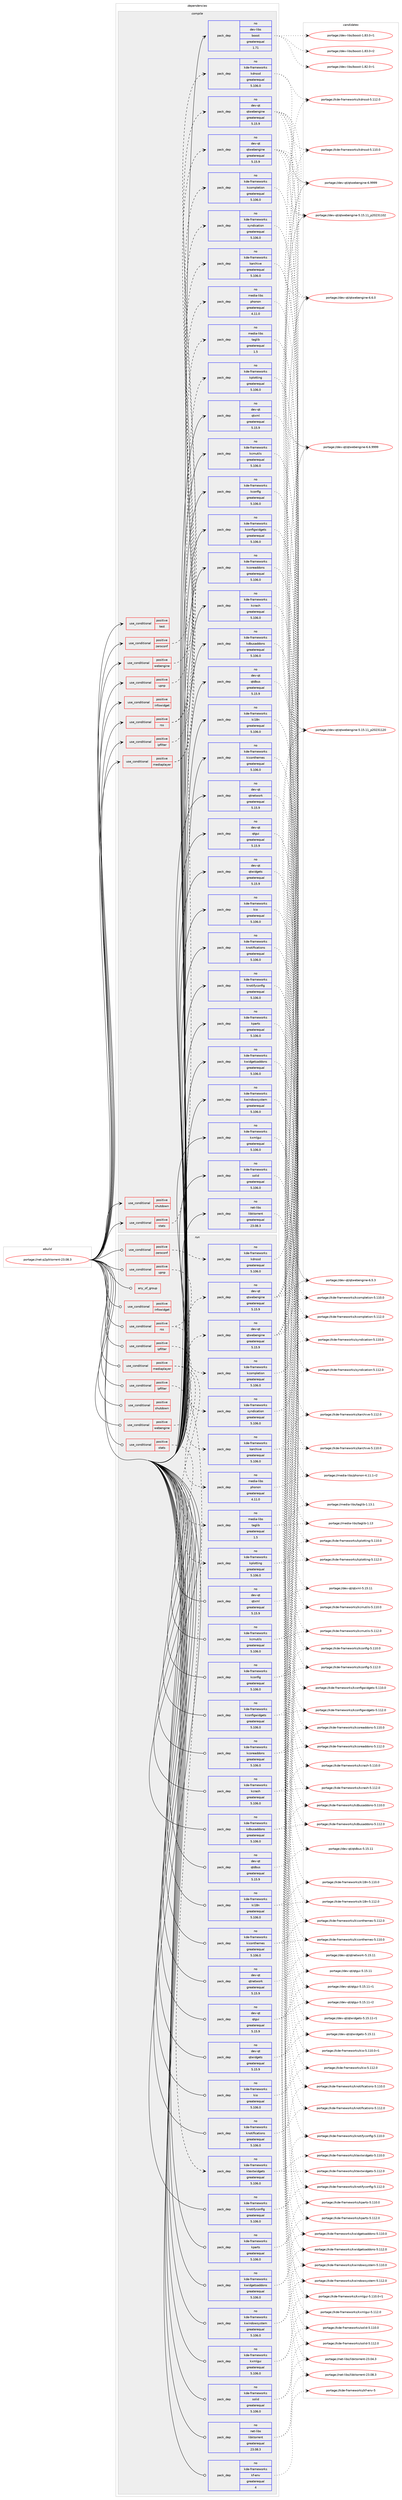 digraph prolog {

# *************
# Graph options
# *************

newrank=true;
concentrate=true;
compound=true;
graph [rankdir=LR,fontname=Helvetica,fontsize=10,ranksep=1.5];#, ranksep=2.5, nodesep=0.2];
edge  [arrowhead=vee];
node  [fontname=Helvetica,fontsize=10];

# **********
# The ebuild
# **********

subgraph cluster_leftcol {
color=gray;
label=<<i>ebuild</i>>;
id [label="portage://net-p2p/ktorrent-23.08.3", color=red, width=4, href="../net-p2p/ktorrent-23.08.3.svg"];
}

# ****************
# The dependencies
# ****************

subgraph cluster_midcol {
color=gray;
label=<<i>dependencies</i>>;
subgraph cluster_compile {
fillcolor="#eeeeee";
style=filled;
label=<<i>compile</i>>;
subgraph cond29 {
dependency337 [label=<<TABLE BORDER="0" CELLBORDER="1" CELLSPACING="0" CELLPADDING="4"><TR><TD ROWSPAN="3" CELLPADDING="10">use_conditional</TD></TR><TR><TD>positive</TD></TR><TR><TD>infowidget</TD></TR></TABLE>>, shape=none, color=red];
# *** BEGIN UNKNOWN DEPENDENCY TYPE (TODO) ***
# dependency337 -> package_dependency(portage://net-p2p/ktorrent-23.08.3,install,no,dev-libs,geoip,none,[,,],[],[])
# *** END UNKNOWN DEPENDENCY TYPE (TODO) ***

}
id:e -> dependency337:w [weight=20,style="solid",arrowhead="vee"];
subgraph cond30 {
dependency338 [label=<<TABLE BORDER="0" CELLBORDER="1" CELLSPACING="0" CELLPADDING="4"><TR><TD ROWSPAN="3" CELLPADDING="10">use_conditional</TD></TR><TR><TD>positive</TD></TR><TR><TD>ipfilter</TD></TR></TABLE>>, shape=none, color=red];
subgraph pack300 {
dependency339 [label=<<TABLE BORDER="0" CELLBORDER="1" CELLSPACING="0" CELLPADDING="4" WIDTH="220"><TR><TD ROWSPAN="6" CELLPADDING="30">pack_dep</TD></TR><TR><TD WIDTH="110">no</TD></TR><TR><TD>kde-frameworks</TD></TR><TR><TD>karchive</TD></TR><TR><TD>greaterequal</TD></TR><TR><TD>5.106.0</TD></TR></TABLE>>, shape=none, color=blue];
}
dependency338:e -> dependency339:w [weight=20,style="dashed",arrowhead="vee"];
}
id:e -> dependency338:w [weight=20,style="solid",arrowhead="vee"];
subgraph cond31 {
dependency340 [label=<<TABLE BORDER="0" CELLBORDER="1" CELLSPACING="0" CELLPADDING="4"><TR><TD ROWSPAN="3" CELLPADDING="10">use_conditional</TD></TR><TR><TD>positive</TD></TR><TR><TD>mediaplayer</TD></TR></TABLE>>, shape=none, color=red];
subgraph pack301 {
dependency341 [label=<<TABLE BORDER="0" CELLBORDER="1" CELLSPACING="0" CELLPADDING="4" WIDTH="220"><TR><TD ROWSPAN="6" CELLPADDING="30">pack_dep</TD></TR><TR><TD WIDTH="110">no</TD></TR><TR><TD>media-libs</TD></TR><TR><TD>phonon</TD></TR><TR><TD>greaterequal</TD></TR><TR><TD>4.11.0</TD></TR></TABLE>>, shape=none, color=blue];
}
dependency340:e -> dependency341:w [weight=20,style="dashed",arrowhead="vee"];
subgraph pack302 {
dependency342 [label=<<TABLE BORDER="0" CELLBORDER="1" CELLSPACING="0" CELLPADDING="4" WIDTH="220"><TR><TD ROWSPAN="6" CELLPADDING="30">pack_dep</TD></TR><TR><TD WIDTH="110">no</TD></TR><TR><TD>media-libs</TD></TR><TR><TD>taglib</TD></TR><TR><TD>greaterequal</TD></TR><TR><TD>1.5</TD></TR></TABLE>>, shape=none, color=blue];
}
dependency340:e -> dependency342:w [weight=20,style="dashed",arrowhead="vee"];
}
id:e -> dependency340:w [weight=20,style="solid",arrowhead="vee"];
subgraph cond32 {
dependency343 [label=<<TABLE BORDER="0" CELLBORDER="1" CELLSPACING="0" CELLPADDING="4"><TR><TD ROWSPAN="3" CELLPADDING="10">use_conditional</TD></TR><TR><TD>positive</TD></TR><TR><TD>rss</TD></TR></TABLE>>, shape=none, color=red];
subgraph pack303 {
dependency344 [label=<<TABLE BORDER="0" CELLBORDER="1" CELLSPACING="0" CELLPADDING="4" WIDTH="220"><TR><TD ROWSPAN="6" CELLPADDING="30">pack_dep</TD></TR><TR><TD WIDTH="110">no</TD></TR><TR><TD>dev-qt</TD></TR><TR><TD>qtwebengine</TD></TR><TR><TD>greaterequal</TD></TR><TR><TD>5.15.9</TD></TR></TABLE>>, shape=none, color=blue];
}
dependency343:e -> dependency344:w [weight=20,style="dashed",arrowhead="vee"];
subgraph pack304 {
dependency345 [label=<<TABLE BORDER="0" CELLBORDER="1" CELLSPACING="0" CELLPADDING="4" WIDTH="220"><TR><TD ROWSPAN="6" CELLPADDING="30">pack_dep</TD></TR><TR><TD WIDTH="110">no</TD></TR><TR><TD>kde-frameworks</TD></TR><TR><TD>syndication</TD></TR><TR><TD>greaterequal</TD></TR><TR><TD>5.106.0</TD></TR></TABLE>>, shape=none, color=blue];
}
dependency343:e -> dependency345:w [weight=20,style="dashed",arrowhead="vee"];
}
id:e -> dependency343:w [weight=20,style="solid",arrowhead="vee"];
subgraph cond33 {
dependency346 [label=<<TABLE BORDER="0" CELLBORDER="1" CELLSPACING="0" CELLPADDING="4"><TR><TD ROWSPAN="3" CELLPADDING="10">use_conditional</TD></TR><TR><TD>positive</TD></TR><TR><TD>shutdown</TD></TR></TABLE>>, shape=none, color=red];
# *** BEGIN UNKNOWN DEPENDENCY TYPE (TODO) ***
# dependency346 -> package_dependency(portage://net-p2p/ktorrent-23.08.3,install,no,kde-plasma,libkworkspace,none,[,,],[slot(5)],[])
# *** END UNKNOWN DEPENDENCY TYPE (TODO) ***

}
id:e -> dependency346:w [weight=20,style="solid",arrowhead="vee"];
subgraph cond34 {
dependency347 [label=<<TABLE BORDER="0" CELLBORDER="1" CELLSPACING="0" CELLPADDING="4"><TR><TD ROWSPAN="3" CELLPADDING="10">use_conditional</TD></TR><TR><TD>positive</TD></TR><TR><TD>stats</TD></TR></TABLE>>, shape=none, color=red];
subgraph pack305 {
dependency348 [label=<<TABLE BORDER="0" CELLBORDER="1" CELLSPACING="0" CELLPADDING="4" WIDTH="220"><TR><TD ROWSPAN="6" CELLPADDING="30">pack_dep</TD></TR><TR><TD WIDTH="110">no</TD></TR><TR><TD>kde-frameworks</TD></TR><TR><TD>kplotting</TD></TR><TR><TD>greaterequal</TD></TR><TR><TD>5.106.0</TD></TR></TABLE>>, shape=none, color=blue];
}
dependency347:e -> dependency348:w [weight=20,style="dashed",arrowhead="vee"];
}
id:e -> dependency347:w [weight=20,style="solid",arrowhead="vee"];
subgraph cond35 {
dependency349 [label=<<TABLE BORDER="0" CELLBORDER="1" CELLSPACING="0" CELLPADDING="4"><TR><TD ROWSPAN="3" CELLPADDING="10">use_conditional</TD></TR><TR><TD>positive</TD></TR><TR><TD>test</TD></TR></TABLE>>, shape=none, color=red];
# *** BEGIN UNKNOWN DEPENDENCY TYPE (TODO) ***
# dependency349 -> package_dependency(portage://net-p2p/ktorrent-23.08.3,install,no,dev-qt,qttest,none,[,,],[slot(5)],[])
# *** END UNKNOWN DEPENDENCY TYPE (TODO) ***

}
id:e -> dependency349:w [weight=20,style="solid",arrowhead="vee"];
subgraph cond36 {
dependency350 [label=<<TABLE BORDER="0" CELLBORDER="1" CELLSPACING="0" CELLPADDING="4"><TR><TD ROWSPAN="3" CELLPADDING="10">use_conditional</TD></TR><TR><TD>positive</TD></TR><TR><TD>upnp</TD></TR></TABLE>>, shape=none, color=red];
subgraph pack306 {
dependency351 [label=<<TABLE BORDER="0" CELLBORDER="1" CELLSPACING="0" CELLPADDING="4" WIDTH="220"><TR><TD ROWSPAN="6" CELLPADDING="30">pack_dep</TD></TR><TR><TD WIDTH="110">no</TD></TR><TR><TD>kde-frameworks</TD></TR><TR><TD>kcompletion</TD></TR><TR><TD>greaterequal</TD></TR><TR><TD>5.106.0</TD></TR></TABLE>>, shape=none, color=blue];
}
dependency350:e -> dependency351:w [weight=20,style="dashed",arrowhead="vee"];
}
id:e -> dependency350:w [weight=20,style="solid",arrowhead="vee"];
subgraph cond37 {
dependency352 [label=<<TABLE BORDER="0" CELLBORDER="1" CELLSPACING="0" CELLPADDING="4"><TR><TD ROWSPAN="3" CELLPADDING="10">use_conditional</TD></TR><TR><TD>positive</TD></TR><TR><TD>webengine</TD></TR></TABLE>>, shape=none, color=red];
subgraph pack307 {
dependency353 [label=<<TABLE BORDER="0" CELLBORDER="1" CELLSPACING="0" CELLPADDING="4" WIDTH="220"><TR><TD ROWSPAN="6" CELLPADDING="30">pack_dep</TD></TR><TR><TD WIDTH="110">no</TD></TR><TR><TD>dev-qt</TD></TR><TR><TD>qtwebengine</TD></TR><TR><TD>greaterequal</TD></TR><TR><TD>5.15.9</TD></TR></TABLE>>, shape=none, color=blue];
}
dependency352:e -> dependency353:w [weight=20,style="dashed",arrowhead="vee"];
}
id:e -> dependency352:w [weight=20,style="solid",arrowhead="vee"];
subgraph cond38 {
dependency354 [label=<<TABLE BORDER="0" CELLBORDER="1" CELLSPACING="0" CELLPADDING="4"><TR><TD ROWSPAN="3" CELLPADDING="10">use_conditional</TD></TR><TR><TD>positive</TD></TR><TR><TD>zeroconf</TD></TR></TABLE>>, shape=none, color=red];
subgraph pack308 {
dependency355 [label=<<TABLE BORDER="0" CELLBORDER="1" CELLSPACING="0" CELLPADDING="4" WIDTH="220"><TR><TD ROWSPAN="6" CELLPADDING="30">pack_dep</TD></TR><TR><TD WIDTH="110">no</TD></TR><TR><TD>kde-frameworks</TD></TR><TR><TD>kdnssd</TD></TR><TR><TD>greaterequal</TD></TR><TR><TD>5.106.0</TD></TR></TABLE>>, shape=none, color=blue];
}
dependency354:e -> dependency355:w [weight=20,style="dashed",arrowhead="vee"];
}
id:e -> dependency354:w [weight=20,style="solid",arrowhead="vee"];
subgraph pack309 {
dependency356 [label=<<TABLE BORDER="0" CELLBORDER="1" CELLSPACING="0" CELLPADDING="4" WIDTH="220"><TR><TD ROWSPAN="6" CELLPADDING="30">pack_dep</TD></TR><TR><TD WIDTH="110">no</TD></TR><TR><TD>dev-libs</TD></TR><TR><TD>boost</TD></TR><TR><TD>greaterequal</TD></TR><TR><TD>1.71</TD></TR></TABLE>>, shape=none, color=blue];
}
id:e -> dependency356:w [weight=20,style="solid",arrowhead="vee"];
# *** BEGIN UNKNOWN DEPENDENCY TYPE (TODO) ***
# id -> package_dependency(portage://net-p2p/ktorrent-23.08.3,install,no,dev-qt,qtcore,none,[,,],[slot(5)],[])
# *** END UNKNOWN DEPENDENCY TYPE (TODO) ***

subgraph pack310 {
dependency357 [label=<<TABLE BORDER="0" CELLBORDER="1" CELLSPACING="0" CELLPADDING="4" WIDTH="220"><TR><TD ROWSPAN="6" CELLPADDING="30">pack_dep</TD></TR><TR><TD WIDTH="110">no</TD></TR><TR><TD>dev-qt</TD></TR><TR><TD>qtdbus</TD></TR><TR><TD>greaterequal</TD></TR><TR><TD>5.15.9</TD></TR></TABLE>>, shape=none, color=blue];
}
id:e -> dependency357:w [weight=20,style="solid",arrowhead="vee"];
subgraph pack311 {
dependency358 [label=<<TABLE BORDER="0" CELLBORDER="1" CELLSPACING="0" CELLPADDING="4" WIDTH="220"><TR><TD ROWSPAN="6" CELLPADDING="30">pack_dep</TD></TR><TR><TD WIDTH="110">no</TD></TR><TR><TD>dev-qt</TD></TR><TR><TD>qtgui</TD></TR><TR><TD>greaterequal</TD></TR><TR><TD>5.15.9</TD></TR></TABLE>>, shape=none, color=blue];
}
id:e -> dependency358:w [weight=20,style="solid",arrowhead="vee"];
subgraph pack312 {
dependency359 [label=<<TABLE BORDER="0" CELLBORDER="1" CELLSPACING="0" CELLPADDING="4" WIDTH="220"><TR><TD ROWSPAN="6" CELLPADDING="30">pack_dep</TD></TR><TR><TD WIDTH="110">no</TD></TR><TR><TD>dev-qt</TD></TR><TR><TD>qtnetwork</TD></TR><TR><TD>greaterequal</TD></TR><TR><TD>5.15.9</TD></TR></TABLE>>, shape=none, color=blue];
}
id:e -> dependency359:w [weight=20,style="solid",arrowhead="vee"];
subgraph pack313 {
dependency360 [label=<<TABLE BORDER="0" CELLBORDER="1" CELLSPACING="0" CELLPADDING="4" WIDTH="220"><TR><TD ROWSPAN="6" CELLPADDING="30">pack_dep</TD></TR><TR><TD WIDTH="110">no</TD></TR><TR><TD>dev-qt</TD></TR><TR><TD>qtwidgets</TD></TR><TR><TD>greaterequal</TD></TR><TR><TD>5.15.9</TD></TR></TABLE>>, shape=none, color=blue];
}
id:e -> dependency360:w [weight=20,style="solid",arrowhead="vee"];
subgraph pack314 {
dependency361 [label=<<TABLE BORDER="0" CELLBORDER="1" CELLSPACING="0" CELLPADDING="4" WIDTH="220"><TR><TD ROWSPAN="6" CELLPADDING="30">pack_dep</TD></TR><TR><TD WIDTH="110">no</TD></TR><TR><TD>dev-qt</TD></TR><TR><TD>qtxml</TD></TR><TR><TD>greaterequal</TD></TR><TR><TD>5.15.9</TD></TR></TABLE>>, shape=none, color=blue];
}
id:e -> dependency361:w [weight=20,style="solid",arrowhead="vee"];
subgraph pack315 {
dependency362 [label=<<TABLE BORDER="0" CELLBORDER="1" CELLSPACING="0" CELLPADDING="4" WIDTH="220"><TR><TD ROWSPAN="6" CELLPADDING="30">pack_dep</TD></TR><TR><TD WIDTH="110">no</TD></TR><TR><TD>kde-frameworks</TD></TR><TR><TD>kcmutils</TD></TR><TR><TD>greaterequal</TD></TR><TR><TD>5.106.0</TD></TR></TABLE>>, shape=none, color=blue];
}
id:e -> dependency362:w [weight=20,style="solid",arrowhead="vee"];
subgraph pack316 {
dependency363 [label=<<TABLE BORDER="0" CELLBORDER="1" CELLSPACING="0" CELLPADDING="4" WIDTH="220"><TR><TD ROWSPAN="6" CELLPADDING="30">pack_dep</TD></TR><TR><TD WIDTH="110">no</TD></TR><TR><TD>kde-frameworks</TD></TR><TR><TD>kconfig</TD></TR><TR><TD>greaterequal</TD></TR><TR><TD>5.106.0</TD></TR></TABLE>>, shape=none, color=blue];
}
id:e -> dependency363:w [weight=20,style="solid",arrowhead="vee"];
subgraph pack317 {
dependency364 [label=<<TABLE BORDER="0" CELLBORDER="1" CELLSPACING="0" CELLPADDING="4" WIDTH="220"><TR><TD ROWSPAN="6" CELLPADDING="30">pack_dep</TD></TR><TR><TD WIDTH="110">no</TD></TR><TR><TD>kde-frameworks</TD></TR><TR><TD>kconfigwidgets</TD></TR><TR><TD>greaterequal</TD></TR><TR><TD>5.106.0</TD></TR></TABLE>>, shape=none, color=blue];
}
id:e -> dependency364:w [weight=20,style="solid",arrowhead="vee"];
subgraph pack318 {
dependency365 [label=<<TABLE BORDER="0" CELLBORDER="1" CELLSPACING="0" CELLPADDING="4" WIDTH="220"><TR><TD ROWSPAN="6" CELLPADDING="30">pack_dep</TD></TR><TR><TD WIDTH="110">no</TD></TR><TR><TD>kde-frameworks</TD></TR><TR><TD>kcoreaddons</TD></TR><TR><TD>greaterequal</TD></TR><TR><TD>5.106.0</TD></TR></TABLE>>, shape=none, color=blue];
}
id:e -> dependency365:w [weight=20,style="solid",arrowhead="vee"];
subgraph pack319 {
dependency366 [label=<<TABLE BORDER="0" CELLBORDER="1" CELLSPACING="0" CELLPADDING="4" WIDTH="220"><TR><TD ROWSPAN="6" CELLPADDING="30">pack_dep</TD></TR><TR><TD WIDTH="110">no</TD></TR><TR><TD>kde-frameworks</TD></TR><TR><TD>kcrash</TD></TR><TR><TD>greaterequal</TD></TR><TR><TD>5.106.0</TD></TR></TABLE>>, shape=none, color=blue];
}
id:e -> dependency366:w [weight=20,style="solid",arrowhead="vee"];
subgraph pack320 {
dependency367 [label=<<TABLE BORDER="0" CELLBORDER="1" CELLSPACING="0" CELLPADDING="4" WIDTH="220"><TR><TD ROWSPAN="6" CELLPADDING="30">pack_dep</TD></TR><TR><TD WIDTH="110">no</TD></TR><TR><TD>kde-frameworks</TD></TR><TR><TD>kdbusaddons</TD></TR><TR><TD>greaterequal</TD></TR><TR><TD>5.106.0</TD></TR></TABLE>>, shape=none, color=blue];
}
id:e -> dependency367:w [weight=20,style="solid",arrowhead="vee"];
subgraph pack321 {
dependency368 [label=<<TABLE BORDER="0" CELLBORDER="1" CELLSPACING="0" CELLPADDING="4" WIDTH="220"><TR><TD ROWSPAN="6" CELLPADDING="30">pack_dep</TD></TR><TR><TD WIDTH="110">no</TD></TR><TR><TD>kde-frameworks</TD></TR><TR><TD>ki18n</TD></TR><TR><TD>greaterequal</TD></TR><TR><TD>5.106.0</TD></TR></TABLE>>, shape=none, color=blue];
}
id:e -> dependency368:w [weight=20,style="solid",arrowhead="vee"];
subgraph pack322 {
dependency369 [label=<<TABLE BORDER="0" CELLBORDER="1" CELLSPACING="0" CELLPADDING="4" WIDTH="220"><TR><TD ROWSPAN="6" CELLPADDING="30">pack_dep</TD></TR><TR><TD WIDTH="110">no</TD></TR><TR><TD>kde-frameworks</TD></TR><TR><TD>kiconthemes</TD></TR><TR><TD>greaterequal</TD></TR><TR><TD>5.106.0</TD></TR></TABLE>>, shape=none, color=blue];
}
id:e -> dependency369:w [weight=20,style="solid",arrowhead="vee"];
subgraph pack323 {
dependency370 [label=<<TABLE BORDER="0" CELLBORDER="1" CELLSPACING="0" CELLPADDING="4" WIDTH="220"><TR><TD ROWSPAN="6" CELLPADDING="30">pack_dep</TD></TR><TR><TD WIDTH="110">no</TD></TR><TR><TD>kde-frameworks</TD></TR><TR><TD>kio</TD></TR><TR><TD>greaterequal</TD></TR><TR><TD>5.106.0</TD></TR></TABLE>>, shape=none, color=blue];
}
id:e -> dependency370:w [weight=20,style="solid",arrowhead="vee"];
subgraph pack324 {
dependency371 [label=<<TABLE BORDER="0" CELLBORDER="1" CELLSPACING="0" CELLPADDING="4" WIDTH="220"><TR><TD ROWSPAN="6" CELLPADDING="30">pack_dep</TD></TR><TR><TD WIDTH="110">no</TD></TR><TR><TD>kde-frameworks</TD></TR><TR><TD>knotifications</TD></TR><TR><TD>greaterequal</TD></TR><TR><TD>5.106.0</TD></TR></TABLE>>, shape=none, color=blue];
}
id:e -> dependency371:w [weight=20,style="solid",arrowhead="vee"];
subgraph pack325 {
dependency372 [label=<<TABLE BORDER="0" CELLBORDER="1" CELLSPACING="0" CELLPADDING="4" WIDTH="220"><TR><TD ROWSPAN="6" CELLPADDING="30">pack_dep</TD></TR><TR><TD WIDTH="110">no</TD></TR><TR><TD>kde-frameworks</TD></TR><TR><TD>knotifyconfig</TD></TR><TR><TD>greaterequal</TD></TR><TR><TD>5.106.0</TD></TR></TABLE>>, shape=none, color=blue];
}
id:e -> dependency372:w [weight=20,style="solid",arrowhead="vee"];
subgraph pack326 {
dependency373 [label=<<TABLE BORDER="0" CELLBORDER="1" CELLSPACING="0" CELLPADDING="4" WIDTH="220"><TR><TD ROWSPAN="6" CELLPADDING="30">pack_dep</TD></TR><TR><TD WIDTH="110">no</TD></TR><TR><TD>kde-frameworks</TD></TR><TR><TD>kparts</TD></TR><TR><TD>greaterequal</TD></TR><TR><TD>5.106.0</TD></TR></TABLE>>, shape=none, color=blue];
}
id:e -> dependency373:w [weight=20,style="solid",arrowhead="vee"];
subgraph pack327 {
dependency374 [label=<<TABLE BORDER="0" CELLBORDER="1" CELLSPACING="0" CELLPADDING="4" WIDTH="220"><TR><TD ROWSPAN="6" CELLPADDING="30">pack_dep</TD></TR><TR><TD WIDTH="110">no</TD></TR><TR><TD>kde-frameworks</TD></TR><TR><TD>kwidgetsaddons</TD></TR><TR><TD>greaterequal</TD></TR><TR><TD>5.106.0</TD></TR></TABLE>>, shape=none, color=blue];
}
id:e -> dependency374:w [weight=20,style="solid",arrowhead="vee"];
subgraph pack328 {
dependency375 [label=<<TABLE BORDER="0" CELLBORDER="1" CELLSPACING="0" CELLPADDING="4" WIDTH="220"><TR><TD ROWSPAN="6" CELLPADDING="30">pack_dep</TD></TR><TR><TD WIDTH="110">no</TD></TR><TR><TD>kde-frameworks</TD></TR><TR><TD>kwindowsystem</TD></TR><TR><TD>greaterequal</TD></TR><TR><TD>5.106.0</TD></TR></TABLE>>, shape=none, color=blue];
}
id:e -> dependency375:w [weight=20,style="solid",arrowhead="vee"];
subgraph pack329 {
dependency376 [label=<<TABLE BORDER="0" CELLBORDER="1" CELLSPACING="0" CELLPADDING="4" WIDTH="220"><TR><TD ROWSPAN="6" CELLPADDING="30">pack_dep</TD></TR><TR><TD WIDTH="110">no</TD></TR><TR><TD>kde-frameworks</TD></TR><TR><TD>kxmlgui</TD></TR><TR><TD>greaterequal</TD></TR><TR><TD>5.106.0</TD></TR></TABLE>>, shape=none, color=blue];
}
id:e -> dependency376:w [weight=20,style="solid",arrowhead="vee"];
subgraph pack330 {
dependency377 [label=<<TABLE BORDER="0" CELLBORDER="1" CELLSPACING="0" CELLPADDING="4" WIDTH="220"><TR><TD ROWSPAN="6" CELLPADDING="30">pack_dep</TD></TR><TR><TD WIDTH="110">no</TD></TR><TR><TD>kde-frameworks</TD></TR><TR><TD>solid</TD></TR><TR><TD>greaterequal</TD></TR><TR><TD>5.106.0</TD></TR></TABLE>>, shape=none, color=blue];
}
id:e -> dependency377:w [weight=20,style="solid",arrowhead="vee"];
subgraph pack331 {
dependency378 [label=<<TABLE BORDER="0" CELLBORDER="1" CELLSPACING="0" CELLPADDING="4" WIDTH="220"><TR><TD ROWSPAN="6" CELLPADDING="30">pack_dep</TD></TR><TR><TD WIDTH="110">no</TD></TR><TR><TD>net-libs</TD></TR><TR><TD>libktorrent</TD></TR><TR><TD>greaterequal</TD></TR><TR><TD>23.08.3</TD></TR></TABLE>>, shape=none, color=blue];
}
id:e -> dependency378:w [weight=20,style="solid",arrowhead="vee"];
}
subgraph cluster_compileandrun {
fillcolor="#eeeeee";
style=filled;
label=<<i>compile and run</i>>;
}
subgraph cluster_run {
fillcolor="#eeeeee";
style=filled;
label=<<i>run</i>>;
subgraph any10 {
dependency379 [label=<<TABLE BORDER="0" CELLBORDER="1" CELLSPACING="0" CELLPADDING="4"><TR><TD CELLPADDING="10">any_of_group</TD></TR></TABLE>>, shape=none, color=red];# *** BEGIN UNKNOWN DEPENDENCY TYPE (TODO) ***
# dependency379 -> package_dependency(portage://net-p2p/ktorrent-23.08.3,run,no,kde-frameworks,breeze-icons,none,[,,],any_different_slot,[])
# *** END UNKNOWN DEPENDENCY TYPE (TODO) ***

# *** BEGIN UNKNOWN DEPENDENCY TYPE (TODO) ***
# dependency379 -> package_dependency(portage://net-p2p/ktorrent-23.08.3,run,no,kde-frameworks,oxygen-icons,none,[,,],any_different_slot,[])
# *** END UNKNOWN DEPENDENCY TYPE (TODO) ***

}
id:e -> dependency379:w [weight=20,style="solid",arrowhead="odot"];
subgraph cond39 {
dependency380 [label=<<TABLE BORDER="0" CELLBORDER="1" CELLSPACING="0" CELLPADDING="4"><TR><TD ROWSPAN="3" CELLPADDING="10">use_conditional</TD></TR><TR><TD>positive</TD></TR><TR><TD>infowidget</TD></TR></TABLE>>, shape=none, color=red];
# *** BEGIN UNKNOWN DEPENDENCY TYPE (TODO) ***
# dependency380 -> package_dependency(portage://net-p2p/ktorrent-23.08.3,run,no,dev-libs,geoip,none,[,,],[],[])
# *** END UNKNOWN DEPENDENCY TYPE (TODO) ***

}
id:e -> dependency380:w [weight=20,style="solid",arrowhead="odot"];
subgraph cond40 {
dependency381 [label=<<TABLE BORDER="0" CELLBORDER="1" CELLSPACING="0" CELLPADDING="4"><TR><TD ROWSPAN="3" CELLPADDING="10">use_conditional</TD></TR><TR><TD>positive</TD></TR><TR><TD>ipfilter</TD></TR></TABLE>>, shape=none, color=red];
# *** BEGIN UNKNOWN DEPENDENCY TYPE (TODO) ***
# dependency381 -> package_dependency(portage://net-p2p/ktorrent-23.08.3,run,no,app-arch,bzip2,none,[,,],[],[])
# *** END UNKNOWN DEPENDENCY TYPE (TODO) ***

# *** BEGIN UNKNOWN DEPENDENCY TYPE (TODO) ***
# dependency381 -> package_dependency(portage://net-p2p/ktorrent-23.08.3,run,no,app-arch,unzip,none,[,,],[],[])
# *** END UNKNOWN DEPENDENCY TYPE (TODO) ***

# *** BEGIN UNKNOWN DEPENDENCY TYPE (TODO) ***
# dependency381 -> package_dependency(portage://net-p2p/ktorrent-23.08.3,run,no,kde-apps,kio-extras,none,[,,],[slot(5)],[])
# *** END UNKNOWN DEPENDENCY TYPE (TODO) ***

subgraph pack332 {
dependency382 [label=<<TABLE BORDER="0" CELLBORDER="1" CELLSPACING="0" CELLPADDING="4" WIDTH="220"><TR><TD ROWSPAN="6" CELLPADDING="30">pack_dep</TD></TR><TR><TD WIDTH="110">no</TD></TR><TR><TD>kde-frameworks</TD></TR><TR><TD>ktextwidgets</TD></TR><TR><TD>greaterequal</TD></TR><TR><TD>5.106.0</TD></TR></TABLE>>, shape=none, color=blue];
}
dependency381:e -> dependency382:w [weight=20,style="dashed",arrowhead="vee"];
}
id:e -> dependency381:w [weight=20,style="solid",arrowhead="odot"];
subgraph cond41 {
dependency383 [label=<<TABLE BORDER="0" CELLBORDER="1" CELLSPACING="0" CELLPADDING="4"><TR><TD ROWSPAN="3" CELLPADDING="10">use_conditional</TD></TR><TR><TD>positive</TD></TR><TR><TD>ipfilter</TD></TR></TABLE>>, shape=none, color=red];
subgraph pack333 {
dependency384 [label=<<TABLE BORDER="0" CELLBORDER="1" CELLSPACING="0" CELLPADDING="4" WIDTH="220"><TR><TD ROWSPAN="6" CELLPADDING="30">pack_dep</TD></TR><TR><TD WIDTH="110">no</TD></TR><TR><TD>kde-frameworks</TD></TR><TR><TD>karchive</TD></TR><TR><TD>greaterequal</TD></TR><TR><TD>5.106.0</TD></TR></TABLE>>, shape=none, color=blue];
}
dependency383:e -> dependency384:w [weight=20,style="dashed",arrowhead="vee"];
}
id:e -> dependency383:w [weight=20,style="solid",arrowhead="odot"];
subgraph cond42 {
dependency385 [label=<<TABLE BORDER="0" CELLBORDER="1" CELLSPACING="0" CELLPADDING="4"><TR><TD ROWSPAN="3" CELLPADDING="10">use_conditional</TD></TR><TR><TD>positive</TD></TR><TR><TD>mediaplayer</TD></TR></TABLE>>, shape=none, color=red];
subgraph pack334 {
dependency386 [label=<<TABLE BORDER="0" CELLBORDER="1" CELLSPACING="0" CELLPADDING="4" WIDTH="220"><TR><TD ROWSPAN="6" CELLPADDING="30">pack_dep</TD></TR><TR><TD WIDTH="110">no</TD></TR><TR><TD>media-libs</TD></TR><TR><TD>phonon</TD></TR><TR><TD>greaterequal</TD></TR><TR><TD>4.11.0</TD></TR></TABLE>>, shape=none, color=blue];
}
dependency385:e -> dependency386:w [weight=20,style="dashed",arrowhead="vee"];
subgraph pack335 {
dependency387 [label=<<TABLE BORDER="0" CELLBORDER="1" CELLSPACING="0" CELLPADDING="4" WIDTH="220"><TR><TD ROWSPAN="6" CELLPADDING="30">pack_dep</TD></TR><TR><TD WIDTH="110">no</TD></TR><TR><TD>media-libs</TD></TR><TR><TD>taglib</TD></TR><TR><TD>greaterequal</TD></TR><TR><TD>1.5</TD></TR></TABLE>>, shape=none, color=blue];
}
dependency385:e -> dependency387:w [weight=20,style="dashed",arrowhead="vee"];
}
id:e -> dependency385:w [weight=20,style="solid",arrowhead="odot"];
subgraph cond43 {
dependency388 [label=<<TABLE BORDER="0" CELLBORDER="1" CELLSPACING="0" CELLPADDING="4"><TR><TD ROWSPAN="3" CELLPADDING="10">use_conditional</TD></TR><TR><TD>positive</TD></TR><TR><TD>rss</TD></TR></TABLE>>, shape=none, color=red];
subgraph pack336 {
dependency389 [label=<<TABLE BORDER="0" CELLBORDER="1" CELLSPACING="0" CELLPADDING="4" WIDTH="220"><TR><TD ROWSPAN="6" CELLPADDING="30">pack_dep</TD></TR><TR><TD WIDTH="110">no</TD></TR><TR><TD>dev-qt</TD></TR><TR><TD>qtwebengine</TD></TR><TR><TD>greaterequal</TD></TR><TR><TD>5.15.9</TD></TR></TABLE>>, shape=none, color=blue];
}
dependency388:e -> dependency389:w [weight=20,style="dashed",arrowhead="vee"];
subgraph pack337 {
dependency390 [label=<<TABLE BORDER="0" CELLBORDER="1" CELLSPACING="0" CELLPADDING="4" WIDTH="220"><TR><TD ROWSPAN="6" CELLPADDING="30">pack_dep</TD></TR><TR><TD WIDTH="110">no</TD></TR><TR><TD>kde-frameworks</TD></TR><TR><TD>syndication</TD></TR><TR><TD>greaterequal</TD></TR><TR><TD>5.106.0</TD></TR></TABLE>>, shape=none, color=blue];
}
dependency388:e -> dependency390:w [weight=20,style="dashed",arrowhead="vee"];
}
id:e -> dependency388:w [weight=20,style="solid",arrowhead="odot"];
subgraph cond44 {
dependency391 [label=<<TABLE BORDER="0" CELLBORDER="1" CELLSPACING="0" CELLPADDING="4"><TR><TD ROWSPAN="3" CELLPADDING="10">use_conditional</TD></TR><TR><TD>positive</TD></TR><TR><TD>shutdown</TD></TR></TABLE>>, shape=none, color=red];
# *** BEGIN UNKNOWN DEPENDENCY TYPE (TODO) ***
# dependency391 -> package_dependency(portage://net-p2p/ktorrent-23.08.3,run,no,kde-plasma,libkworkspace,none,[,,],[slot(5)],[])
# *** END UNKNOWN DEPENDENCY TYPE (TODO) ***

}
id:e -> dependency391:w [weight=20,style="solid",arrowhead="odot"];
subgraph cond45 {
dependency392 [label=<<TABLE BORDER="0" CELLBORDER="1" CELLSPACING="0" CELLPADDING="4"><TR><TD ROWSPAN="3" CELLPADDING="10">use_conditional</TD></TR><TR><TD>positive</TD></TR><TR><TD>stats</TD></TR></TABLE>>, shape=none, color=red];
subgraph pack338 {
dependency393 [label=<<TABLE BORDER="0" CELLBORDER="1" CELLSPACING="0" CELLPADDING="4" WIDTH="220"><TR><TD ROWSPAN="6" CELLPADDING="30">pack_dep</TD></TR><TR><TD WIDTH="110">no</TD></TR><TR><TD>kde-frameworks</TD></TR><TR><TD>kplotting</TD></TR><TR><TD>greaterequal</TD></TR><TR><TD>5.106.0</TD></TR></TABLE>>, shape=none, color=blue];
}
dependency392:e -> dependency393:w [weight=20,style="dashed",arrowhead="vee"];
}
id:e -> dependency392:w [weight=20,style="solid",arrowhead="odot"];
subgraph cond46 {
dependency394 [label=<<TABLE BORDER="0" CELLBORDER="1" CELLSPACING="0" CELLPADDING="4"><TR><TD ROWSPAN="3" CELLPADDING="10">use_conditional</TD></TR><TR><TD>positive</TD></TR><TR><TD>upnp</TD></TR></TABLE>>, shape=none, color=red];
subgraph pack339 {
dependency395 [label=<<TABLE BORDER="0" CELLBORDER="1" CELLSPACING="0" CELLPADDING="4" WIDTH="220"><TR><TD ROWSPAN="6" CELLPADDING="30">pack_dep</TD></TR><TR><TD WIDTH="110">no</TD></TR><TR><TD>kde-frameworks</TD></TR><TR><TD>kcompletion</TD></TR><TR><TD>greaterequal</TD></TR><TR><TD>5.106.0</TD></TR></TABLE>>, shape=none, color=blue];
}
dependency394:e -> dependency395:w [weight=20,style="dashed",arrowhead="vee"];
}
id:e -> dependency394:w [weight=20,style="solid",arrowhead="odot"];
subgraph cond47 {
dependency396 [label=<<TABLE BORDER="0" CELLBORDER="1" CELLSPACING="0" CELLPADDING="4"><TR><TD ROWSPAN="3" CELLPADDING="10">use_conditional</TD></TR><TR><TD>positive</TD></TR><TR><TD>webengine</TD></TR></TABLE>>, shape=none, color=red];
subgraph pack340 {
dependency397 [label=<<TABLE BORDER="0" CELLBORDER="1" CELLSPACING="0" CELLPADDING="4" WIDTH="220"><TR><TD ROWSPAN="6" CELLPADDING="30">pack_dep</TD></TR><TR><TD WIDTH="110">no</TD></TR><TR><TD>dev-qt</TD></TR><TR><TD>qtwebengine</TD></TR><TR><TD>greaterequal</TD></TR><TR><TD>5.15.9</TD></TR></TABLE>>, shape=none, color=blue];
}
dependency396:e -> dependency397:w [weight=20,style="dashed",arrowhead="vee"];
}
id:e -> dependency396:w [weight=20,style="solid",arrowhead="odot"];
subgraph cond48 {
dependency398 [label=<<TABLE BORDER="0" CELLBORDER="1" CELLSPACING="0" CELLPADDING="4"><TR><TD ROWSPAN="3" CELLPADDING="10">use_conditional</TD></TR><TR><TD>positive</TD></TR><TR><TD>zeroconf</TD></TR></TABLE>>, shape=none, color=red];
subgraph pack341 {
dependency399 [label=<<TABLE BORDER="0" CELLBORDER="1" CELLSPACING="0" CELLPADDING="4" WIDTH="220"><TR><TD ROWSPAN="6" CELLPADDING="30">pack_dep</TD></TR><TR><TD WIDTH="110">no</TD></TR><TR><TD>kde-frameworks</TD></TR><TR><TD>kdnssd</TD></TR><TR><TD>greaterequal</TD></TR><TR><TD>5.106.0</TD></TR></TABLE>>, shape=none, color=blue];
}
dependency398:e -> dependency399:w [weight=20,style="dashed",arrowhead="vee"];
}
id:e -> dependency398:w [weight=20,style="solid",arrowhead="odot"];
# *** BEGIN UNKNOWN DEPENDENCY TYPE (TODO) ***
# id -> package_dependency(portage://net-p2p/ktorrent-23.08.3,run,no,dev-qt,qtcore,none,[,,],[slot(5)],[])
# *** END UNKNOWN DEPENDENCY TYPE (TODO) ***

subgraph pack342 {
dependency400 [label=<<TABLE BORDER="0" CELLBORDER="1" CELLSPACING="0" CELLPADDING="4" WIDTH="220"><TR><TD ROWSPAN="6" CELLPADDING="30">pack_dep</TD></TR><TR><TD WIDTH="110">no</TD></TR><TR><TD>dev-qt</TD></TR><TR><TD>qtdbus</TD></TR><TR><TD>greaterequal</TD></TR><TR><TD>5.15.9</TD></TR></TABLE>>, shape=none, color=blue];
}
id:e -> dependency400:w [weight=20,style="solid",arrowhead="odot"];
subgraph pack343 {
dependency401 [label=<<TABLE BORDER="0" CELLBORDER="1" CELLSPACING="0" CELLPADDING="4" WIDTH="220"><TR><TD ROWSPAN="6" CELLPADDING="30">pack_dep</TD></TR><TR><TD WIDTH="110">no</TD></TR><TR><TD>dev-qt</TD></TR><TR><TD>qtgui</TD></TR><TR><TD>greaterequal</TD></TR><TR><TD>5.15.9</TD></TR></TABLE>>, shape=none, color=blue];
}
id:e -> dependency401:w [weight=20,style="solid",arrowhead="odot"];
subgraph pack344 {
dependency402 [label=<<TABLE BORDER="0" CELLBORDER="1" CELLSPACING="0" CELLPADDING="4" WIDTH="220"><TR><TD ROWSPAN="6" CELLPADDING="30">pack_dep</TD></TR><TR><TD WIDTH="110">no</TD></TR><TR><TD>dev-qt</TD></TR><TR><TD>qtnetwork</TD></TR><TR><TD>greaterequal</TD></TR><TR><TD>5.15.9</TD></TR></TABLE>>, shape=none, color=blue];
}
id:e -> dependency402:w [weight=20,style="solid",arrowhead="odot"];
subgraph pack345 {
dependency403 [label=<<TABLE BORDER="0" CELLBORDER="1" CELLSPACING="0" CELLPADDING="4" WIDTH="220"><TR><TD ROWSPAN="6" CELLPADDING="30">pack_dep</TD></TR><TR><TD WIDTH="110">no</TD></TR><TR><TD>dev-qt</TD></TR><TR><TD>qtwidgets</TD></TR><TR><TD>greaterequal</TD></TR><TR><TD>5.15.9</TD></TR></TABLE>>, shape=none, color=blue];
}
id:e -> dependency403:w [weight=20,style="solid",arrowhead="odot"];
subgraph pack346 {
dependency404 [label=<<TABLE BORDER="0" CELLBORDER="1" CELLSPACING="0" CELLPADDING="4" WIDTH="220"><TR><TD ROWSPAN="6" CELLPADDING="30">pack_dep</TD></TR><TR><TD WIDTH="110">no</TD></TR><TR><TD>dev-qt</TD></TR><TR><TD>qtxml</TD></TR><TR><TD>greaterequal</TD></TR><TR><TD>5.15.9</TD></TR></TABLE>>, shape=none, color=blue];
}
id:e -> dependency404:w [weight=20,style="solid",arrowhead="odot"];
subgraph pack347 {
dependency405 [label=<<TABLE BORDER="0" CELLBORDER="1" CELLSPACING="0" CELLPADDING="4" WIDTH="220"><TR><TD ROWSPAN="6" CELLPADDING="30">pack_dep</TD></TR><TR><TD WIDTH="110">no</TD></TR><TR><TD>kde-frameworks</TD></TR><TR><TD>kcmutils</TD></TR><TR><TD>greaterequal</TD></TR><TR><TD>5.106.0</TD></TR></TABLE>>, shape=none, color=blue];
}
id:e -> dependency405:w [weight=20,style="solid",arrowhead="odot"];
subgraph pack348 {
dependency406 [label=<<TABLE BORDER="0" CELLBORDER="1" CELLSPACING="0" CELLPADDING="4" WIDTH="220"><TR><TD ROWSPAN="6" CELLPADDING="30">pack_dep</TD></TR><TR><TD WIDTH="110">no</TD></TR><TR><TD>kde-frameworks</TD></TR><TR><TD>kconfig</TD></TR><TR><TD>greaterequal</TD></TR><TR><TD>5.106.0</TD></TR></TABLE>>, shape=none, color=blue];
}
id:e -> dependency406:w [weight=20,style="solid",arrowhead="odot"];
subgraph pack349 {
dependency407 [label=<<TABLE BORDER="0" CELLBORDER="1" CELLSPACING="0" CELLPADDING="4" WIDTH="220"><TR><TD ROWSPAN="6" CELLPADDING="30">pack_dep</TD></TR><TR><TD WIDTH="110">no</TD></TR><TR><TD>kde-frameworks</TD></TR><TR><TD>kconfigwidgets</TD></TR><TR><TD>greaterequal</TD></TR><TR><TD>5.106.0</TD></TR></TABLE>>, shape=none, color=blue];
}
id:e -> dependency407:w [weight=20,style="solid",arrowhead="odot"];
subgraph pack350 {
dependency408 [label=<<TABLE BORDER="0" CELLBORDER="1" CELLSPACING="0" CELLPADDING="4" WIDTH="220"><TR><TD ROWSPAN="6" CELLPADDING="30">pack_dep</TD></TR><TR><TD WIDTH="110">no</TD></TR><TR><TD>kde-frameworks</TD></TR><TR><TD>kcoreaddons</TD></TR><TR><TD>greaterequal</TD></TR><TR><TD>5.106.0</TD></TR></TABLE>>, shape=none, color=blue];
}
id:e -> dependency408:w [weight=20,style="solid",arrowhead="odot"];
subgraph pack351 {
dependency409 [label=<<TABLE BORDER="0" CELLBORDER="1" CELLSPACING="0" CELLPADDING="4" WIDTH="220"><TR><TD ROWSPAN="6" CELLPADDING="30">pack_dep</TD></TR><TR><TD WIDTH="110">no</TD></TR><TR><TD>kde-frameworks</TD></TR><TR><TD>kcrash</TD></TR><TR><TD>greaterequal</TD></TR><TR><TD>5.106.0</TD></TR></TABLE>>, shape=none, color=blue];
}
id:e -> dependency409:w [weight=20,style="solid",arrowhead="odot"];
subgraph pack352 {
dependency410 [label=<<TABLE BORDER="0" CELLBORDER="1" CELLSPACING="0" CELLPADDING="4" WIDTH="220"><TR><TD ROWSPAN="6" CELLPADDING="30">pack_dep</TD></TR><TR><TD WIDTH="110">no</TD></TR><TR><TD>kde-frameworks</TD></TR><TR><TD>kdbusaddons</TD></TR><TR><TD>greaterequal</TD></TR><TR><TD>5.106.0</TD></TR></TABLE>>, shape=none, color=blue];
}
id:e -> dependency410:w [weight=20,style="solid",arrowhead="odot"];
subgraph pack353 {
dependency411 [label=<<TABLE BORDER="0" CELLBORDER="1" CELLSPACING="0" CELLPADDING="4" WIDTH="220"><TR><TD ROWSPAN="6" CELLPADDING="30">pack_dep</TD></TR><TR><TD WIDTH="110">no</TD></TR><TR><TD>kde-frameworks</TD></TR><TR><TD>kf-env</TD></TR><TR><TD>greaterequal</TD></TR><TR><TD>4</TD></TR></TABLE>>, shape=none, color=blue];
}
id:e -> dependency411:w [weight=20,style="solid",arrowhead="odot"];
subgraph pack354 {
dependency412 [label=<<TABLE BORDER="0" CELLBORDER="1" CELLSPACING="0" CELLPADDING="4" WIDTH="220"><TR><TD ROWSPAN="6" CELLPADDING="30">pack_dep</TD></TR><TR><TD WIDTH="110">no</TD></TR><TR><TD>kde-frameworks</TD></TR><TR><TD>ki18n</TD></TR><TR><TD>greaterequal</TD></TR><TR><TD>5.106.0</TD></TR></TABLE>>, shape=none, color=blue];
}
id:e -> dependency412:w [weight=20,style="solid",arrowhead="odot"];
subgraph pack355 {
dependency413 [label=<<TABLE BORDER="0" CELLBORDER="1" CELLSPACING="0" CELLPADDING="4" WIDTH="220"><TR><TD ROWSPAN="6" CELLPADDING="30">pack_dep</TD></TR><TR><TD WIDTH="110">no</TD></TR><TR><TD>kde-frameworks</TD></TR><TR><TD>kiconthemes</TD></TR><TR><TD>greaterequal</TD></TR><TR><TD>5.106.0</TD></TR></TABLE>>, shape=none, color=blue];
}
id:e -> dependency413:w [weight=20,style="solid",arrowhead="odot"];
subgraph pack356 {
dependency414 [label=<<TABLE BORDER="0" CELLBORDER="1" CELLSPACING="0" CELLPADDING="4" WIDTH="220"><TR><TD ROWSPAN="6" CELLPADDING="30">pack_dep</TD></TR><TR><TD WIDTH="110">no</TD></TR><TR><TD>kde-frameworks</TD></TR><TR><TD>kio</TD></TR><TR><TD>greaterequal</TD></TR><TR><TD>5.106.0</TD></TR></TABLE>>, shape=none, color=blue];
}
id:e -> dependency414:w [weight=20,style="solid",arrowhead="odot"];
subgraph pack357 {
dependency415 [label=<<TABLE BORDER="0" CELLBORDER="1" CELLSPACING="0" CELLPADDING="4" WIDTH="220"><TR><TD ROWSPAN="6" CELLPADDING="30">pack_dep</TD></TR><TR><TD WIDTH="110">no</TD></TR><TR><TD>kde-frameworks</TD></TR><TR><TD>knotifications</TD></TR><TR><TD>greaterequal</TD></TR><TR><TD>5.106.0</TD></TR></TABLE>>, shape=none, color=blue];
}
id:e -> dependency415:w [weight=20,style="solid",arrowhead="odot"];
subgraph pack358 {
dependency416 [label=<<TABLE BORDER="0" CELLBORDER="1" CELLSPACING="0" CELLPADDING="4" WIDTH="220"><TR><TD ROWSPAN="6" CELLPADDING="30">pack_dep</TD></TR><TR><TD WIDTH="110">no</TD></TR><TR><TD>kde-frameworks</TD></TR><TR><TD>knotifyconfig</TD></TR><TR><TD>greaterequal</TD></TR><TR><TD>5.106.0</TD></TR></TABLE>>, shape=none, color=blue];
}
id:e -> dependency416:w [weight=20,style="solid",arrowhead="odot"];
subgraph pack359 {
dependency417 [label=<<TABLE BORDER="0" CELLBORDER="1" CELLSPACING="0" CELLPADDING="4" WIDTH="220"><TR><TD ROWSPAN="6" CELLPADDING="30">pack_dep</TD></TR><TR><TD WIDTH="110">no</TD></TR><TR><TD>kde-frameworks</TD></TR><TR><TD>kparts</TD></TR><TR><TD>greaterequal</TD></TR><TR><TD>5.106.0</TD></TR></TABLE>>, shape=none, color=blue];
}
id:e -> dependency417:w [weight=20,style="solid",arrowhead="odot"];
subgraph pack360 {
dependency418 [label=<<TABLE BORDER="0" CELLBORDER="1" CELLSPACING="0" CELLPADDING="4" WIDTH="220"><TR><TD ROWSPAN="6" CELLPADDING="30">pack_dep</TD></TR><TR><TD WIDTH="110">no</TD></TR><TR><TD>kde-frameworks</TD></TR><TR><TD>kwidgetsaddons</TD></TR><TR><TD>greaterequal</TD></TR><TR><TD>5.106.0</TD></TR></TABLE>>, shape=none, color=blue];
}
id:e -> dependency418:w [weight=20,style="solid",arrowhead="odot"];
subgraph pack361 {
dependency419 [label=<<TABLE BORDER="0" CELLBORDER="1" CELLSPACING="0" CELLPADDING="4" WIDTH="220"><TR><TD ROWSPAN="6" CELLPADDING="30">pack_dep</TD></TR><TR><TD WIDTH="110">no</TD></TR><TR><TD>kde-frameworks</TD></TR><TR><TD>kwindowsystem</TD></TR><TR><TD>greaterequal</TD></TR><TR><TD>5.106.0</TD></TR></TABLE>>, shape=none, color=blue];
}
id:e -> dependency419:w [weight=20,style="solid",arrowhead="odot"];
subgraph pack362 {
dependency420 [label=<<TABLE BORDER="0" CELLBORDER="1" CELLSPACING="0" CELLPADDING="4" WIDTH="220"><TR><TD ROWSPAN="6" CELLPADDING="30">pack_dep</TD></TR><TR><TD WIDTH="110">no</TD></TR><TR><TD>kde-frameworks</TD></TR><TR><TD>kxmlgui</TD></TR><TR><TD>greaterequal</TD></TR><TR><TD>5.106.0</TD></TR></TABLE>>, shape=none, color=blue];
}
id:e -> dependency420:w [weight=20,style="solid",arrowhead="odot"];
subgraph pack363 {
dependency421 [label=<<TABLE BORDER="0" CELLBORDER="1" CELLSPACING="0" CELLPADDING="4" WIDTH="220"><TR><TD ROWSPAN="6" CELLPADDING="30">pack_dep</TD></TR><TR><TD WIDTH="110">no</TD></TR><TR><TD>kde-frameworks</TD></TR><TR><TD>solid</TD></TR><TR><TD>greaterequal</TD></TR><TR><TD>5.106.0</TD></TR></TABLE>>, shape=none, color=blue];
}
id:e -> dependency421:w [weight=20,style="solid",arrowhead="odot"];
subgraph pack364 {
dependency422 [label=<<TABLE BORDER="0" CELLBORDER="1" CELLSPACING="0" CELLPADDING="4" WIDTH="220"><TR><TD ROWSPAN="6" CELLPADDING="30">pack_dep</TD></TR><TR><TD WIDTH="110">no</TD></TR><TR><TD>net-libs</TD></TR><TR><TD>libktorrent</TD></TR><TR><TD>greaterequal</TD></TR><TR><TD>23.08.3</TD></TR></TABLE>>, shape=none, color=blue];
}
id:e -> dependency422:w [weight=20,style="solid",arrowhead="odot"];
}
}

# **************
# The candidates
# **************

subgraph cluster_choices {
rank=same;
color=gray;
label=<<i>candidates</i>>;

subgraph choice300 {
color=black;
nodesep=1;
choice10710010145102114971091011191111141071154710797114991041051181014553464949484648 [label="portage://kde-frameworks/karchive-5.110.0", color=red, width=4,href="../kde-frameworks/karchive-5.110.0.svg"];
choice10710010145102114971091011191111141071154710797114991041051181014553464949504648 [label="portage://kde-frameworks/karchive-5.112.0", color=red, width=4,href="../kde-frameworks/karchive-5.112.0.svg"];
dependency339:e -> choice10710010145102114971091011191111141071154710797114991041051181014553464949484648:w [style=dotted,weight="100"];
dependency339:e -> choice10710010145102114971091011191111141071154710797114991041051181014553464949504648:w [style=dotted,weight="100"];
}
subgraph choice301 {
color=black;
nodesep=1;
choice10910110010597451081059811547112104111110111110455246494946494511450 [label="portage://media-libs/phonon-4.11.1-r2", color=red, width=4,href="../media-libs/phonon-4.11.1-r2.svg"];
dependency341:e -> choice10910110010597451081059811547112104111110111110455246494946494511450:w [style=dotted,weight="100"];
}
subgraph choice302 {
color=black;
nodesep=1;
choice1091011001059745108105981154711697103108105984549464951 [label="portage://media-libs/taglib-1.13", color=red, width=4,href="../media-libs/taglib-1.13.svg"];
choice10910110010597451081059811547116971031081059845494649514649 [label="portage://media-libs/taglib-1.13.1", color=red, width=4,href="../media-libs/taglib-1.13.1.svg"];
dependency342:e -> choice1091011001059745108105981154711697103108105984549464951:w [style=dotted,weight="100"];
dependency342:e -> choice10910110010597451081059811547116971031081059845494649514649:w [style=dotted,weight="100"];
}
subgraph choice303 {
color=black;
nodesep=1;
choice1001011184511311647113116119101981011101031051101014553464953464949951125048505149494850 [label="portage://dev-qt/qtwebengine-5.15.11_p20231102", color=red, width=4,href="../dev-qt/qtwebengine-5.15.11_p20231102.svg"];
choice1001011184511311647113116119101981011101031051101014553464953464949951125048505149495048 [label="portage://dev-qt/qtwebengine-5.15.11_p20231120", color=red, width=4,href="../dev-qt/qtwebengine-5.15.11_p20231120.svg"];
choice100101118451131164711311611910198101110103105110101455446534651 [label="portage://dev-qt/qtwebengine-6.5.3", color=red, width=4,href="../dev-qt/qtwebengine-6.5.3.svg"];
choice100101118451131164711311611910198101110103105110101455446544648 [label="portage://dev-qt/qtwebengine-6.6.0", color=red, width=4,href="../dev-qt/qtwebengine-6.6.0.svg"];
choice100101118451131164711311611910198101110103105110101455446544657575757 [label="portage://dev-qt/qtwebengine-6.6.9999", color=red, width=4,href="../dev-qt/qtwebengine-6.6.9999.svg"];
choice10010111845113116471131161191019810111010310511010145544657575757 [label="portage://dev-qt/qtwebengine-6.9999", color=red, width=4,href="../dev-qt/qtwebengine-6.9999.svg"];
dependency344:e -> choice1001011184511311647113116119101981011101031051101014553464953464949951125048505149494850:w [style=dotted,weight="100"];
dependency344:e -> choice1001011184511311647113116119101981011101031051101014553464953464949951125048505149495048:w [style=dotted,weight="100"];
dependency344:e -> choice100101118451131164711311611910198101110103105110101455446534651:w [style=dotted,weight="100"];
dependency344:e -> choice100101118451131164711311611910198101110103105110101455446544648:w [style=dotted,weight="100"];
dependency344:e -> choice100101118451131164711311611910198101110103105110101455446544657575757:w [style=dotted,weight="100"];
dependency344:e -> choice10010111845113116471131161191019810111010310511010145544657575757:w [style=dotted,weight="100"];
}
subgraph choice304 {
color=black;
nodesep=1;
choice10710010145102114971091011191111141071154711512111010010599971161051111104553464949484648 [label="portage://kde-frameworks/syndication-5.110.0", color=red, width=4,href="../kde-frameworks/syndication-5.110.0.svg"];
choice10710010145102114971091011191111141071154711512111010010599971161051111104553464949504648 [label="portage://kde-frameworks/syndication-5.112.0", color=red, width=4,href="../kde-frameworks/syndication-5.112.0.svg"];
dependency345:e -> choice10710010145102114971091011191111141071154711512111010010599971161051111104553464949484648:w [style=dotted,weight="100"];
dependency345:e -> choice10710010145102114971091011191111141071154711512111010010599971161051111104553464949504648:w [style=dotted,weight="100"];
}
subgraph choice305 {
color=black;
nodesep=1;
choice1071001014510211497109101119111114107115471071121081111161161051101034553464949484648 [label="portage://kde-frameworks/kplotting-5.110.0", color=red, width=4,href="../kde-frameworks/kplotting-5.110.0.svg"];
choice1071001014510211497109101119111114107115471071121081111161161051101034553464949504648 [label="portage://kde-frameworks/kplotting-5.112.0", color=red, width=4,href="../kde-frameworks/kplotting-5.112.0.svg"];
dependency348:e -> choice1071001014510211497109101119111114107115471071121081111161161051101034553464949484648:w [style=dotted,weight="100"];
dependency348:e -> choice1071001014510211497109101119111114107115471071121081111161161051101034553464949504648:w [style=dotted,weight="100"];
}
subgraph choice306 {
color=black;
nodesep=1;
choice107100101451021149710910111911111410711547107991111091121081011161051111104553464949484648 [label="portage://kde-frameworks/kcompletion-5.110.0", color=red, width=4,href="../kde-frameworks/kcompletion-5.110.0.svg"];
choice107100101451021149710910111911111410711547107991111091121081011161051111104553464949504648 [label="portage://kde-frameworks/kcompletion-5.112.0", color=red, width=4,href="../kde-frameworks/kcompletion-5.112.0.svg"];
dependency351:e -> choice107100101451021149710910111911111410711547107991111091121081011161051111104553464949484648:w [style=dotted,weight="100"];
dependency351:e -> choice107100101451021149710910111911111410711547107991111091121081011161051111104553464949504648:w [style=dotted,weight="100"];
}
subgraph choice307 {
color=black;
nodesep=1;
choice1001011184511311647113116119101981011101031051101014553464953464949951125048505149494850 [label="portage://dev-qt/qtwebengine-5.15.11_p20231102", color=red, width=4,href="../dev-qt/qtwebengine-5.15.11_p20231102.svg"];
choice1001011184511311647113116119101981011101031051101014553464953464949951125048505149495048 [label="portage://dev-qt/qtwebengine-5.15.11_p20231120", color=red, width=4,href="../dev-qt/qtwebengine-5.15.11_p20231120.svg"];
choice100101118451131164711311611910198101110103105110101455446534651 [label="portage://dev-qt/qtwebengine-6.5.3", color=red, width=4,href="../dev-qt/qtwebengine-6.5.3.svg"];
choice100101118451131164711311611910198101110103105110101455446544648 [label="portage://dev-qt/qtwebengine-6.6.0", color=red, width=4,href="../dev-qt/qtwebengine-6.6.0.svg"];
choice100101118451131164711311611910198101110103105110101455446544657575757 [label="portage://dev-qt/qtwebengine-6.6.9999", color=red, width=4,href="../dev-qt/qtwebengine-6.6.9999.svg"];
choice10010111845113116471131161191019810111010310511010145544657575757 [label="portage://dev-qt/qtwebengine-6.9999", color=red, width=4,href="../dev-qt/qtwebengine-6.9999.svg"];
dependency353:e -> choice1001011184511311647113116119101981011101031051101014553464953464949951125048505149494850:w [style=dotted,weight="100"];
dependency353:e -> choice1001011184511311647113116119101981011101031051101014553464953464949951125048505149495048:w [style=dotted,weight="100"];
dependency353:e -> choice100101118451131164711311611910198101110103105110101455446534651:w [style=dotted,weight="100"];
dependency353:e -> choice100101118451131164711311611910198101110103105110101455446544648:w [style=dotted,weight="100"];
dependency353:e -> choice100101118451131164711311611910198101110103105110101455446544657575757:w [style=dotted,weight="100"];
dependency353:e -> choice10010111845113116471131161191019810111010310511010145544657575757:w [style=dotted,weight="100"];
}
subgraph choice308 {
color=black;
nodesep=1;
choice1071001014510211497109101119111114107115471071001101151151004553464949484648 [label="portage://kde-frameworks/kdnssd-5.110.0", color=red, width=4,href="../kde-frameworks/kdnssd-5.110.0.svg"];
choice1071001014510211497109101119111114107115471071001101151151004553464949504648 [label="portage://kde-frameworks/kdnssd-5.112.0", color=red, width=4,href="../kde-frameworks/kdnssd-5.112.0.svg"];
dependency355:e -> choice1071001014510211497109101119111114107115471071001101151151004553464949484648:w [style=dotted,weight="100"];
dependency355:e -> choice1071001014510211497109101119111114107115471071001101151151004553464949504648:w [style=dotted,weight="100"];
}
subgraph choice309 {
color=black;
nodesep=1;
choice10010111845108105981154798111111115116454946565046484511449 [label="portage://dev-libs/boost-1.82.0-r1", color=red, width=4,href="../dev-libs/boost-1.82.0-r1.svg"];
choice10010111845108105981154798111111115116454946565146484511449 [label="portage://dev-libs/boost-1.83.0-r1", color=red, width=4,href="../dev-libs/boost-1.83.0-r1.svg"];
choice10010111845108105981154798111111115116454946565146484511450 [label="portage://dev-libs/boost-1.83.0-r2", color=red, width=4,href="../dev-libs/boost-1.83.0-r2.svg"];
dependency356:e -> choice10010111845108105981154798111111115116454946565046484511449:w [style=dotted,weight="100"];
dependency356:e -> choice10010111845108105981154798111111115116454946565146484511449:w [style=dotted,weight="100"];
dependency356:e -> choice10010111845108105981154798111111115116454946565146484511450:w [style=dotted,weight="100"];
}
subgraph choice310 {
color=black;
nodesep=1;
choice1001011184511311647113116100981171154553464953464949 [label="portage://dev-qt/qtdbus-5.15.11", color=red, width=4,href="../dev-qt/qtdbus-5.15.11.svg"];
dependency357:e -> choice1001011184511311647113116100981171154553464953464949:w [style=dotted,weight="100"];
}
subgraph choice311 {
color=black;
nodesep=1;
choice10010111845113116471131161031171054553464953464949 [label="portage://dev-qt/qtgui-5.15.11", color=red, width=4,href="../dev-qt/qtgui-5.15.11.svg"];
choice100101118451131164711311610311710545534649534649494511449 [label="portage://dev-qt/qtgui-5.15.11-r1", color=red, width=4,href="../dev-qt/qtgui-5.15.11-r1.svg"];
choice100101118451131164711311610311710545534649534649494511450 [label="portage://dev-qt/qtgui-5.15.11-r2", color=red, width=4,href="../dev-qt/qtgui-5.15.11-r2.svg"];
dependency358:e -> choice10010111845113116471131161031171054553464953464949:w [style=dotted,weight="100"];
dependency358:e -> choice100101118451131164711311610311710545534649534649494511449:w [style=dotted,weight="100"];
dependency358:e -> choice100101118451131164711311610311710545534649534649494511450:w [style=dotted,weight="100"];
}
subgraph choice312 {
color=black;
nodesep=1;
choice10010111845113116471131161101011161191111141074553464953464949 [label="portage://dev-qt/qtnetwork-5.15.11", color=red, width=4,href="../dev-qt/qtnetwork-5.15.11.svg"];
dependency359:e -> choice10010111845113116471131161101011161191111141074553464953464949:w [style=dotted,weight="100"];
}
subgraph choice313 {
color=black;
nodesep=1;
choice10010111845113116471131161191051001031011161154553464953464949 [label="portage://dev-qt/qtwidgets-5.15.11", color=red, width=4,href="../dev-qt/qtwidgets-5.15.11.svg"];
choice100101118451131164711311611910510010310111611545534649534649494511449 [label="portage://dev-qt/qtwidgets-5.15.11-r1", color=red, width=4,href="../dev-qt/qtwidgets-5.15.11-r1.svg"];
dependency360:e -> choice10010111845113116471131161191051001031011161154553464953464949:w [style=dotted,weight="100"];
dependency360:e -> choice100101118451131164711311611910510010310111611545534649534649494511449:w [style=dotted,weight="100"];
}
subgraph choice314 {
color=black;
nodesep=1;
choice10010111845113116471131161201091084553464953464949 [label="portage://dev-qt/qtxml-5.15.11", color=red, width=4,href="../dev-qt/qtxml-5.15.11.svg"];
dependency361:e -> choice10010111845113116471131161201091084553464953464949:w [style=dotted,weight="100"];
}
subgraph choice315 {
color=black;
nodesep=1;
choice107100101451021149710910111911111410711547107991091171161051081154553464949484648 [label="portage://kde-frameworks/kcmutils-5.110.0", color=red, width=4,href="../kde-frameworks/kcmutils-5.110.0.svg"];
choice107100101451021149710910111911111410711547107991091171161051081154553464949504648 [label="portage://kde-frameworks/kcmutils-5.112.0", color=red, width=4,href="../kde-frameworks/kcmutils-5.112.0.svg"];
dependency362:e -> choice107100101451021149710910111911111410711547107991091171161051081154553464949484648:w [style=dotted,weight="100"];
dependency362:e -> choice107100101451021149710910111911111410711547107991091171161051081154553464949504648:w [style=dotted,weight="100"];
}
subgraph choice316 {
color=black;
nodesep=1;
choice107100101451021149710910111911111410711547107991111101021051034553464949484648 [label="portage://kde-frameworks/kconfig-5.110.0", color=red, width=4,href="../kde-frameworks/kconfig-5.110.0.svg"];
choice107100101451021149710910111911111410711547107991111101021051034553464949504648 [label="portage://kde-frameworks/kconfig-5.112.0", color=red, width=4,href="../kde-frameworks/kconfig-5.112.0.svg"];
dependency363:e -> choice107100101451021149710910111911111410711547107991111101021051034553464949484648:w [style=dotted,weight="100"];
dependency363:e -> choice107100101451021149710910111911111410711547107991111101021051034553464949504648:w [style=dotted,weight="100"];
}
subgraph choice317 {
color=black;
nodesep=1;
choice107100101451021149710910111911111410711547107991111101021051031191051001031011161154553464949484648 [label="portage://kde-frameworks/kconfigwidgets-5.110.0", color=red, width=4,href="../kde-frameworks/kconfigwidgets-5.110.0.svg"];
choice107100101451021149710910111911111410711547107991111101021051031191051001031011161154553464949504648 [label="portage://kde-frameworks/kconfigwidgets-5.112.0", color=red, width=4,href="../kde-frameworks/kconfigwidgets-5.112.0.svg"];
dependency364:e -> choice107100101451021149710910111911111410711547107991111101021051031191051001031011161154553464949484648:w [style=dotted,weight="100"];
dependency364:e -> choice107100101451021149710910111911111410711547107991111101021051031191051001031011161154553464949504648:w [style=dotted,weight="100"];
}
subgraph choice318 {
color=black;
nodesep=1;
choice10710010145102114971091011191111141071154710799111114101971001001111101154553464949484648 [label="portage://kde-frameworks/kcoreaddons-5.110.0", color=red, width=4,href="../kde-frameworks/kcoreaddons-5.110.0.svg"];
choice10710010145102114971091011191111141071154710799111114101971001001111101154553464949504648 [label="portage://kde-frameworks/kcoreaddons-5.112.0", color=red, width=4,href="../kde-frameworks/kcoreaddons-5.112.0.svg"];
dependency365:e -> choice10710010145102114971091011191111141071154710799111114101971001001111101154553464949484648:w [style=dotted,weight="100"];
dependency365:e -> choice10710010145102114971091011191111141071154710799111114101971001001111101154553464949504648:w [style=dotted,weight="100"];
}
subgraph choice319 {
color=black;
nodesep=1;
choice10710010145102114971091011191111141071154710799114971151044553464949484648 [label="portage://kde-frameworks/kcrash-5.110.0", color=red, width=4,href="../kde-frameworks/kcrash-5.110.0.svg"];
choice10710010145102114971091011191111141071154710799114971151044553464949504648 [label="portage://kde-frameworks/kcrash-5.112.0", color=red, width=4,href="../kde-frameworks/kcrash-5.112.0.svg"];
dependency366:e -> choice10710010145102114971091011191111141071154710799114971151044553464949484648:w [style=dotted,weight="100"];
dependency366:e -> choice10710010145102114971091011191111141071154710799114971151044553464949504648:w [style=dotted,weight="100"];
}
subgraph choice320 {
color=black;
nodesep=1;
choice10710010145102114971091011191111141071154710710098117115971001001111101154553464949484648 [label="portage://kde-frameworks/kdbusaddons-5.110.0", color=red, width=4,href="../kde-frameworks/kdbusaddons-5.110.0.svg"];
choice10710010145102114971091011191111141071154710710098117115971001001111101154553464949504648 [label="portage://kde-frameworks/kdbusaddons-5.112.0", color=red, width=4,href="../kde-frameworks/kdbusaddons-5.112.0.svg"];
dependency367:e -> choice10710010145102114971091011191111141071154710710098117115971001001111101154553464949484648:w [style=dotted,weight="100"];
dependency367:e -> choice10710010145102114971091011191111141071154710710098117115971001001111101154553464949504648:w [style=dotted,weight="100"];
}
subgraph choice321 {
color=black;
nodesep=1;
choice10710010145102114971091011191111141071154710710549561104553464949484648 [label="portage://kde-frameworks/ki18n-5.110.0", color=red, width=4,href="../kde-frameworks/ki18n-5.110.0.svg"];
choice10710010145102114971091011191111141071154710710549561104553464949504648 [label="portage://kde-frameworks/ki18n-5.112.0", color=red, width=4,href="../kde-frameworks/ki18n-5.112.0.svg"];
dependency368:e -> choice10710010145102114971091011191111141071154710710549561104553464949484648:w [style=dotted,weight="100"];
dependency368:e -> choice10710010145102114971091011191111141071154710710549561104553464949504648:w [style=dotted,weight="100"];
}
subgraph choice322 {
color=black;
nodesep=1;
choice107100101451021149710910111911111410711547107105991111101161041011091011154553464949484648 [label="portage://kde-frameworks/kiconthemes-5.110.0", color=red, width=4,href="../kde-frameworks/kiconthemes-5.110.0.svg"];
choice107100101451021149710910111911111410711547107105991111101161041011091011154553464949504648 [label="portage://kde-frameworks/kiconthemes-5.112.0", color=red, width=4,href="../kde-frameworks/kiconthemes-5.112.0.svg"];
dependency369:e -> choice107100101451021149710910111911111410711547107105991111101161041011091011154553464949484648:w [style=dotted,weight="100"];
dependency369:e -> choice107100101451021149710910111911111410711547107105991111101161041011091011154553464949504648:w [style=dotted,weight="100"];
}
subgraph choice323 {
color=black;
nodesep=1;
choice10710010145102114971091011191111141071154710710511145534649494846484511449 [label="portage://kde-frameworks/kio-5.110.0-r1", color=red, width=4,href="../kde-frameworks/kio-5.110.0-r1.svg"];
choice1071001014510211497109101119111114107115471071051114553464949504648 [label="portage://kde-frameworks/kio-5.112.0", color=red, width=4,href="../kde-frameworks/kio-5.112.0.svg"];
dependency370:e -> choice10710010145102114971091011191111141071154710710511145534649494846484511449:w [style=dotted,weight="100"];
dependency370:e -> choice1071001014510211497109101119111114107115471071051114553464949504648:w [style=dotted,weight="100"];
}
subgraph choice324 {
color=black;
nodesep=1;
choice10710010145102114971091011191111141071154710711011111610510210599971161051111101154553464949484648 [label="portage://kde-frameworks/knotifications-5.110.0", color=red, width=4,href="../kde-frameworks/knotifications-5.110.0.svg"];
choice10710010145102114971091011191111141071154710711011111610510210599971161051111101154553464949504648 [label="portage://kde-frameworks/knotifications-5.112.0", color=red, width=4,href="../kde-frameworks/knotifications-5.112.0.svg"];
dependency371:e -> choice10710010145102114971091011191111141071154710711011111610510210599971161051111101154553464949484648:w [style=dotted,weight="100"];
dependency371:e -> choice10710010145102114971091011191111141071154710711011111610510210599971161051111101154553464949504648:w [style=dotted,weight="100"];
}
subgraph choice325 {
color=black;
nodesep=1;
choice107100101451021149710910111911111410711547107110111116105102121991111101021051034553464949484648 [label="portage://kde-frameworks/knotifyconfig-5.110.0", color=red, width=4,href="../kde-frameworks/knotifyconfig-5.110.0.svg"];
choice107100101451021149710910111911111410711547107110111116105102121991111101021051034553464949504648 [label="portage://kde-frameworks/knotifyconfig-5.112.0", color=red, width=4,href="../kde-frameworks/knotifyconfig-5.112.0.svg"];
dependency372:e -> choice107100101451021149710910111911111410711547107110111116105102121991111101021051034553464949484648:w [style=dotted,weight="100"];
dependency372:e -> choice107100101451021149710910111911111410711547107110111116105102121991111101021051034553464949504648:w [style=dotted,weight="100"];
}
subgraph choice326 {
color=black;
nodesep=1;
choice107100101451021149710910111911111410711547107112971141161154553464949484648 [label="portage://kde-frameworks/kparts-5.110.0", color=red, width=4,href="../kde-frameworks/kparts-5.110.0.svg"];
choice107100101451021149710910111911111410711547107112971141161154553464949504648 [label="portage://kde-frameworks/kparts-5.112.0", color=red, width=4,href="../kde-frameworks/kparts-5.112.0.svg"];
dependency373:e -> choice107100101451021149710910111911111410711547107112971141161154553464949484648:w [style=dotted,weight="100"];
dependency373:e -> choice107100101451021149710910111911111410711547107112971141161154553464949504648:w [style=dotted,weight="100"];
}
subgraph choice327 {
color=black;
nodesep=1;
choice107100101451021149710910111911111410711547107119105100103101116115971001001111101154553464949484648 [label="portage://kde-frameworks/kwidgetsaddons-5.110.0", color=red, width=4,href="../kde-frameworks/kwidgetsaddons-5.110.0.svg"];
choice107100101451021149710910111911111410711547107119105100103101116115971001001111101154553464949504648 [label="portage://kde-frameworks/kwidgetsaddons-5.112.0", color=red, width=4,href="../kde-frameworks/kwidgetsaddons-5.112.0.svg"];
dependency374:e -> choice107100101451021149710910111911111410711547107119105100103101116115971001001111101154553464949484648:w [style=dotted,weight="100"];
dependency374:e -> choice107100101451021149710910111911111410711547107119105100103101116115971001001111101154553464949504648:w [style=dotted,weight="100"];
}
subgraph choice328 {
color=black;
nodesep=1;
choice1071001014510211497109101119111114107115471071191051101001111191151211151161011094553464949484648 [label="portage://kde-frameworks/kwindowsystem-5.110.0", color=red, width=4,href="../kde-frameworks/kwindowsystem-5.110.0.svg"];
choice1071001014510211497109101119111114107115471071191051101001111191151211151161011094553464949504648 [label="portage://kde-frameworks/kwindowsystem-5.112.0", color=red, width=4,href="../kde-frameworks/kwindowsystem-5.112.0.svg"];
dependency375:e -> choice1071001014510211497109101119111114107115471071191051101001111191151211151161011094553464949484648:w [style=dotted,weight="100"];
dependency375:e -> choice1071001014510211497109101119111114107115471071191051101001111191151211151161011094553464949504648:w [style=dotted,weight="100"];
}
subgraph choice329 {
color=black;
nodesep=1;
choice10710010145102114971091011191111141071154710712010910810311710545534649494846484511449 [label="portage://kde-frameworks/kxmlgui-5.110.0-r1", color=red, width=4,href="../kde-frameworks/kxmlgui-5.110.0-r1.svg"];
choice1071001014510211497109101119111114107115471071201091081031171054553464949504648 [label="portage://kde-frameworks/kxmlgui-5.112.0", color=red, width=4,href="../kde-frameworks/kxmlgui-5.112.0.svg"];
dependency376:e -> choice10710010145102114971091011191111141071154710712010910810311710545534649494846484511449:w [style=dotted,weight="100"];
dependency376:e -> choice1071001014510211497109101119111114107115471071201091081031171054553464949504648:w [style=dotted,weight="100"];
}
subgraph choice330 {
color=black;
nodesep=1;
choice1071001014510211497109101119111114107115471151111081051004553464949484648 [label="portage://kde-frameworks/solid-5.110.0", color=red, width=4,href="../kde-frameworks/solid-5.110.0.svg"];
choice1071001014510211497109101119111114107115471151111081051004553464949504648 [label="portage://kde-frameworks/solid-5.112.0", color=red, width=4,href="../kde-frameworks/solid-5.112.0.svg"];
dependency377:e -> choice1071001014510211497109101119111114107115471151111081051004553464949484648:w [style=dotted,weight="100"];
dependency377:e -> choice1071001014510211497109101119111114107115471151111081051004553464949504648:w [style=dotted,weight="100"];
}
subgraph choice331 {
color=black;
nodesep=1;
choice110101116451081059811547108105981071161111141141011101164550514648524651 [label="portage://net-libs/libktorrent-23.04.3", color=red, width=4,href="../net-libs/libktorrent-23.04.3.svg"];
choice110101116451081059811547108105981071161111141141011101164550514648564651 [label="portage://net-libs/libktorrent-23.08.3", color=red, width=4,href="../net-libs/libktorrent-23.08.3.svg"];
dependency378:e -> choice110101116451081059811547108105981071161111141141011101164550514648524651:w [style=dotted,weight="100"];
dependency378:e -> choice110101116451081059811547108105981071161111141141011101164550514648564651:w [style=dotted,weight="100"];
}
subgraph choice332 {
color=black;
nodesep=1;
choice1071001014510211497109101119111114107115471071161011201161191051001031011161154553464949484648 [label="portage://kde-frameworks/ktextwidgets-5.110.0", color=red, width=4,href="../kde-frameworks/ktextwidgets-5.110.0.svg"];
choice1071001014510211497109101119111114107115471071161011201161191051001031011161154553464949504648 [label="portage://kde-frameworks/ktextwidgets-5.112.0", color=red, width=4,href="../kde-frameworks/ktextwidgets-5.112.0.svg"];
dependency382:e -> choice1071001014510211497109101119111114107115471071161011201161191051001031011161154553464949484648:w [style=dotted,weight="100"];
dependency382:e -> choice1071001014510211497109101119111114107115471071161011201161191051001031011161154553464949504648:w [style=dotted,weight="100"];
}
subgraph choice333 {
color=black;
nodesep=1;
choice10710010145102114971091011191111141071154710797114991041051181014553464949484648 [label="portage://kde-frameworks/karchive-5.110.0", color=red, width=4,href="../kde-frameworks/karchive-5.110.0.svg"];
choice10710010145102114971091011191111141071154710797114991041051181014553464949504648 [label="portage://kde-frameworks/karchive-5.112.0", color=red, width=4,href="../kde-frameworks/karchive-5.112.0.svg"];
dependency384:e -> choice10710010145102114971091011191111141071154710797114991041051181014553464949484648:w [style=dotted,weight="100"];
dependency384:e -> choice10710010145102114971091011191111141071154710797114991041051181014553464949504648:w [style=dotted,weight="100"];
}
subgraph choice334 {
color=black;
nodesep=1;
choice10910110010597451081059811547112104111110111110455246494946494511450 [label="portage://media-libs/phonon-4.11.1-r2", color=red, width=4,href="../media-libs/phonon-4.11.1-r2.svg"];
dependency386:e -> choice10910110010597451081059811547112104111110111110455246494946494511450:w [style=dotted,weight="100"];
}
subgraph choice335 {
color=black;
nodesep=1;
choice1091011001059745108105981154711697103108105984549464951 [label="portage://media-libs/taglib-1.13", color=red, width=4,href="../media-libs/taglib-1.13.svg"];
choice10910110010597451081059811547116971031081059845494649514649 [label="portage://media-libs/taglib-1.13.1", color=red, width=4,href="../media-libs/taglib-1.13.1.svg"];
dependency387:e -> choice1091011001059745108105981154711697103108105984549464951:w [style=dotted,weight="100"];
dependency387:e -> choice10910110010597451081059811547116971031081059845494649514649:w [style=dotted,weight="100"];
}
subgraph choice336 {
color=black;
nodesep=1;
choice1001011184511311647113116119101981011101031051101014553464953464949951125048505149494850 [label="portage://dev-qt/qtwebengine-5.15.11_p20231102", color=red, width=4,href="../dev-qt/qtwebengine-5.15.11_p20231102.svg"];
choice1001011184511311647113116119101981011101031051101014553464953464949951125048505149495048 [label="portage://dev-qt/qtwebengine-5.15.11_p20231120", color=red, width=4,href="../dev-qt/qtwebengine-5.15.11_p20231120.svg"];
choice100101118451131164711311611910198101110103105110101455446534651 [label="portage://dev-qt/qtwebengine-6.5.3", color=red, width=4,href="../dev-qt/qtwebengine-6.5.3.svg"];
choice100101118451131164711311611910198101110103105110101455446544648 [label="portage://dev-qt/qtwebengine-6.6.0", color=red, width=4,href="../dev-qt/qtwebengine-6.6.0.svg"];
choice100101118451131164711311611910198101110103105110101455446544657575757 [label="portage://dev-qt/qtwebengine-6.6.9999", color=red, width=4,href="../dev-qt/qtwebengine-6.6.9999.svg"];
choice10010111845113116471131161191019810111010310511010145544657575757 [label="portage://dev-qt/qtwebengine-6.9999", color=red, width=4,href="../dev-qt/qtwebengine-6.9999.svg"];
dependency389:e -> choice1001011184511311647113116119101981011101031051101014553464953464949951125048505149494850:w [style=dotted,weight="100"];
dependency389:e -> choice1001011184511311647113116119101981011101031051101014553464953464949951125048505149495048:w [style=dotted,weight="100"];
dependency389:e -> choice100101118451131164711311611910198101110103105110101455446534651:w [style=dotted,weight="100"];
dependency389:e -> choice100101118451131164711311611910198101110103105110101455446544648:w [style=dotted,weight="100"];
dependency389:e -> choice100101118451131164711311611910198101110103105110101455446544657575757:w [style=dotted,weight="100"];
dependency389:e -> choice10010111845113116471131161191019810111010310511010145544657575757:w [style=dotted,weight="100"];
}
subgraph choice337 {
color=black;
nodesep=1;
choice10710010145102114971091011191111141071154711512111010010599971161051111104553464949484648 [label="portage://kde-frameworks/syndication-5.110.0", color=red, width=4,href="../kde-frameworks/syndication-5.110.0.svg"];
choice10710010145102114971091011191111141071154711512111010010599971161051111104553464949504648 [label="portage://kde-frameworks/syndication-5.112.0", color=red, width=4,href="../kde-frameworks/syndication-5.112.0.svg"];
dependency390:e -> choice10710010145102114971091011191111141071154711512111010010599971161051111104553464949484648:w [style=dotted,weight="100"];
dependency390:e -> choice10710010145102114971091011191111141071154711512111010010599971161051111104553464949504648:w [style=dotted,weight="100"];
}
subgraph choice338 {
color=black;
nodesep=1;
choice1071001014510211497109101119111114107115471071121081111161161051101034553464949484648 [label="portage://kde-frameworks/kplotting-5.110.0", color=red, width=4,href="../kde-frameworks/kplotting-5.110.0.svg"];
choice1071001014510211497109101119111114107115471071121081111161161051101034553464949504648 [label="portage://kde-frameworks/kplotting-5.112.0", color=red, width=4,href="../kde-frameworks/kplotting-5.112.0.svg"];
dependency393:e -> choice1071001014510211497109101119111114107115471071121081111161161051101034553464949484648:w [style=dotted,weight="100"];
dependency393:e -> choice1071001014510211497109101119111114107115471071121081111161161051101034553464949504648:w [style=dotted,weight="100"];
}
subgraph choice339 {
color=black;
nodesep=1;
choice107100101451021149710910111911111410711547107991111091121081011161051111104553464949484648 [label="portage://kde-frameworks/kcompletion-5.110.0", color=red, width=4,href="../kde-frameworks/kcompletion-5.110.0.svg"];
choice107100101451021149710910111911111410711547107991111091121081011161051111104553464949504648 [label="portage://kde-frameworks/kcompletion-5.112.0", color=red, width=4,href="../kde-frameworks/kcompletion-5.112.0.svg"];
dependency395:e -> choice107100101451021149710910111911111410711547107991111091121081011161051111104553464949484648:w [style=dotted,weight="100"];
dependency395:e -> choice107100101451021149710910111911111410711547107991111091121081011161051111104553464949504648:w [style=dotted,weight="100"];
}
subgraph choice340 {
color=black;
nodesep=1;
choice1001011184511311647113116119101981011101031051101014553464953464949951125048505149494850 [label="portage://dev-qt/qtwebengine-5.15.11_p20231102", color=red, width=4,href="../dev-qt/qtwebengine-5.15.11_p20231102.svg"];
choice1001011184511311647113116119101981011101031051101014553464953464949951125048505149495048 [label="portage://dev-qt/qtwebengine-5.15.11_p20231120", color=red, width=4,href="../dev-qt/qtwebengine-5.15.11_p20231120.svg"];
choice100101118451131164711311611910198101110103105110101455446534651 [label="portage://dev-qt/qtwebengine-6.5.3", color=red, width=4,href="../dev-qt/qtwebengine-6.5.3.svg"];
choice100101118451131164711311611910198101110103105110101455446544648 [label="portage://dev-qt/qtwebengine-6.6.0", color=red, width=4,href="../dev-qt/qtwebengine-6.6.0.svg"];
choice100101118451131164711311611910198101110103105110101455446544657575757 [label="portage://dev-qt/qtwebengine-6.6.9999", color=red, width=4,href="../dev-qt/qtwebengine-6.6.9999.svg"];
choice10010111845113116471131161191019810111010310511010145544657575757 [label="portage://dev-qt/qtwebengine-6.9999", color=red, width=4,href="../dev-qt/qtwebengine-6.9999.svg"];
dependency397:e -> choice1001011184511311647113116119101981011101031051101014553464953464949951125048505149494850:w [style=dotted,weight="100"];
dependency397:e -> choice1001011184511311647113116119101981011101031051101014553464953464949951125048505149495048:w [style=dotted,weight="100"];
dependency397:e -> choice100101118451131164711311611910198101110103105110101455446534651:w [style=dotted,weight="100"];
dependency397:e -> choice100101118451131164711311611910198101110103105110101455446544648:w [style=dotted,weight="100"];
dependency397:e -> choice100101118451131164711311611910198101110103105110101455446544657575757:w [style=dotted,weight="100"];
dependency397:e -> choice10010111845113116471131161191019810111010310511010145544657575757:w [style=dotted,weight="100"];
}
subgraph choice341 {
color=black;
nodesep=1;
choice1071001014510211497109101119111114107115471071001101151151004553464949484648 [label="portage://kde-frameworks/kdnssd-5.110.0", color=red, width=4,href="../kde-frameworks/kdnssd-5.110.0.svg"];
choice1071001014510211497109101119111114107115471071001101151151004553464949504648 [label="portage://kde-frameworks/kdnssd-5.112.0", color=red, width=4,href="../kde-frameworks/kdnssd-5.112.0.svg"];
dependency399:e -> choice1071001014510211497109101119111114107115471071001101151151004553464949484648:w [style=dotted,weight="100"];
dependency399:e -> choice1071001014510211497109101119111114107115471071001101151151004553464949504648:w [style=dotted,weight="100"];
}
subgraph choice342 {
color=black;
nodesep=1;
choice1001011184511311647113116100981171154553464953464949 [label="portage://dev-qt/qtdbus-5.15.11", color=red, width=4,href="../dev-qt/qtdbus-5.15.11.svg"];
dependency400:e -> choice1001011184511311647113116100981171154553464953464949:w [style=dotted,weight="100"];
}
subgraph choice343 {
color=black;
nodesep=1;
choice10010111845113116471131161031171054553464953464949 [label="portage://dev-qt/qtgui-5.15.11", color=red, width=4,href="../dev-qt/qtgui-5.15.11.svg"];
choice100101118451131164711311610311710545534649534649494511449 [label="portage://dev-qt/qtgui-5.15.11-r1", color=red, width=4,href="../dev-qt/qtgui-5.15.11-r1.svg"];
choice100101118451131164711311610311710545534649534649494511450 [label="portage://dev-qt/qtgui-5.15.11-r2", color=red, width=4,href="../dev-qt/qtgui-5.15.11-r2.svg"];
dependency401:e -> choice10010111845113116471131161031171054553464953464949:w [style=dotted,weight="100"];
dependency401:e -> choice100101118451131164711311610311710545534649534649494511449:w [style=dotted,weight="100"];
dependency401:e -> choice100101118451131164711311610311710545534649534649494511450:w [style=dotted,weight="100"];
}
subgraph choice344 {
color=black;
nodesep=1;
choice10010111845113116471131161101011161191111141074553464953464949 [label="portage://dev-qt/qtnetwork-5.15.11", color=red, width=4,href="../dev-qt/qtnetwork-5.15.11.svg"];
dependency402:e -> choice10010111845113116471131161101011161191111141074553464953464949:w [style=dotted,weight="100"];
}
subgraph choice345 {
color=black;
nodesep=1;
choice10010111845113116471131161191051001031011161154553464953464949 [label="portage://dev-qt/qtwidgets-5.15.11", color=red, width=4,href="../dev-qt/qtwidgets-5.15.11.svg"];
choice100101118451131164711311611910510010310111611545534649534649494511449 [label="portage://dev-qt/qtwidgets-5.15.11-r1", color=red, width=4,href="../dev-qt/qtwidgets-5.15.11-r1.svg"];
dependency403:e -> choice10010111845113116471131161191051001031011161154553464953464949:w [style=dotted,weight="100"];
dependency403:e -> choice100101118451131164711311611910510010310111611545534649534649494511449:w [style=dotted,weight="100"];
}
subgraph choice346 {
color=black;
nodesep=1;
choice10010111845113116471131161201091084553464953464949 [label="portage://dev-qt/qtxml-5.15.11", color=red, width=4,href="../dev-qt/qtxml-5.15.11.svg"];
dependency404:e -> choice10010111845113116471131161201091084553464953464949:w [style=dotted,weight="100"];
}
subgraph choice347 {
color=black;
nodesep=1;
choice107100101451021149710910111911111410711547107991091171161051081154553464949484648 [label="portage://kde-frameworks/kcmutils-5.110.0", color=red, width=4,href="../kde-frameworks/kcmutils-5.110.0.svg"];
choice107100101451021149710910111911111410711547107991091171161051081154553464949504648 [label="portage://kde-frameworks/kcmutils-5.112.0", color=red, width=4,href="../kde-frameworks/kcmutils-5.112.0.svg"];
dependency405:e -> choice107100101451021149710910111911111410711547107991091171161051081154553464949484648:w [style=dotted,weight="100"];
dependency405:e -> choice107100101451021149710910111911111410711547107991091171161051081154553464949504648:w [style=dotted,weight="100"];
}
subgraph choice348 {
color=black;
nodesep=1;
choice107100101451021149710910111911111410711547107991111101021051034553464949484648 [label="portage://kde-frameworks/kconfig-5.110.0", color=red, width=4,href="../kde-frameworks/kconfig-5.110.0.svg"];
choice107100101451021149710910111911111410711547107991111101021051034553464949504648 [label="portage://kde-frameworks/kconfig-5.112.0", color=red, width=4,href="../kde-frameworks/kconfig-5.112.0.svg"];
dependency406:e -> choice107100101451021149710910111911111410711547107991111101021051034553464949484648:w [style=dotted,weight="100"];
dependency406:e -> choice107100101451021149710910111911111410711547107991111101021051034553464949504648:w [style=dotted,weight="100"];
}
subgraph choice349 {
color=black;
nodesep=1;
choice107100101451021149710910111911111410711547107991111101021051031191051001031011161154553464949484648 [label="portage://kde-frameworks/kconfigwidgets-5.110.0", color=red, width=4,href="../kde-frameworks/kconfigwidgets-5.110.0.svg"];
choice107100101451021149710910111911111410711547107991111101021051031191051001031011161154553464949504648 [label="portage://kde-frameworks/kconfigwidgets-5.112.0", color=red, width=4,href="../kde-frameworks/kconfigwidgets-5.112.0.svg"];
dependency407:e -> choice107100101451021149710910111911111410711547107991111101021051031191051001031011161154553464949484648:w [style=dotted,weight="100"];
dependency407:e -> choice107100101451021149710910111911111410711547107991111101021051031191051001031011161154553464949504648:w [style=dotted,weight="100"];
}
subgraph choice350 {
color=black;
nodesep=1;
choice10710010145102114971091011191111141071154710799111114101971001001111101154553464949484648 [label="portage://kde-frameworks/kcoreaddons-5.110.0", color=red, width=4,href="../kde-frameworks/kcoreaddons-5.110.0.svg"];
choice10710010145102114971091011191111141071154710799111114101971001001111101154553464949504648 [label="portage://kde-frameworks/kcoreaddons-5.112.0", color=red, width=4,href="../kde-frameworks/kcoreaddons-5.112.0.svg"];
dependency408:e -> choice10710010145102114971091011191111141071154710799111114101971001001111101154553464949484648:w [style=dotted,weight="100"];
dependency408:e -> choice10710010145102114971091011191111141071154710799111114101971001001111101154553464949504648:w [style=dotted,weight="100"];
}
subgraph choice351 {
color=black;
nodesep=1;
choice10710010145102114971091011191111141071154710799114971151044553464949484648 [label="portage://kde-frameworks/kcrash-5.110.0", color=red, width=4,href="../kde-frameworks/kcrash-5.110.0.svg"];
choice10710010145102114971091011191111141071154710799114971151044553464949504648 [label="portage://kde-frameworks/kcrash-5.112.0", color=red, width=4,href="../kde-frameworks/kcrash-5.112.0.svg"];
dependency409:e -> choice10710010145102114971091011191111141071154710799114971151044553464949484648:w [style=dotted,weight="100"];
dependency409:e -> choice10710010145102114971091011191111141071154710799114971151044553464949504648:w [style=dotted,weight="100"];
}
subgraph choice352 {
color=black;
nodesep=1;
choice10710010145102114971091011191111141071154710710098117115971001001111101154553464949484648 [label="portage://kde-frameworks/kdbusaddons-5.110.0", color=red, width=4,href="../kde-frameworks/kdbusaddons-5.110.0.svg"];
choice10710010145102114971091011191111141071154710710098117115971001001111101154553464949504648 [label="portage://kde-frameworks/kdbusaddons-5.112.0", color=red, width=4,href="../kde-frameworks/kdbusaddons-5.112.0.svg"];
dependency410:e -> choice10710010145102114971091011191111141071154710710098117115971001001111101154553464949484648:w [style=dotted,weight="100"];
dependency410:e -> choice10710010145102114971091011191111141071154710710098117115971001001111101154553464949504648:w [style=dotted,weight="100"];
}
subgraph choice353 {
color=black;
nodesep=1;
choice107100101451021149710910111911111410711547107102451011101184553 [label="portage://kde-frameworks/kf-env-5", color=red, width=4,href="../kde-frameworks/kf-env-5.svg"];
dependency411:e -> choice107100101451021149710910111911111410711547107102451011101184553:w [style=dotted,weight="100"];
}
subgraph choice354 {
color=black;
nodesep=1;
choice10710010145102114971091011191111141071154710710549561104553464949484648 [label="portage://kde-frameworks/ki18n-5.110.0", color=red, width=4,href="../kde-frameworks/ki18n-5.110.0.svg"];
choice10710010145102114971091011191111141071154710710549561104553464949504648 [label="portage://kde-frameworks/ki18n-5.112.0", color=red, width=4,href="../kde-frameworks/ki18n-5.112.0.svg"];
dependency412:e -> choice10710010145102114971091011191111141071154710710549561104553464949484648:w [style=dotted,weight="100"];
dependency412:e -> choice10710010145102114971091011191111141071154710710549561104553464949504648:w [style=dotted,weight="100"];
}
subgraph choice355 {
color=black;
nodesep=1;
choice107100101451021149710910111911111410711547107105991111101161041011091011154553464949484648 [label="portage://kde-frameworks/kiconthemes-5.110.0", color=red, width=4,href="../kde-frameworks/kiconthemes-5.110.0.svg"];
choice107100101451021149710910111911111410711547107105991111101161041011091011154553464949504648 [label="portage://kde-frameworks/kiconthemes-5.112.0", color=red, width=4,href="../kde-frameworks/kiconthemes-5.112.0.svg"];
dependency413:e -> choice107100101451021149710910111911111410711547107105991111101161041011091011154553464949484648:w [style=dotted,weight="100"];
dependency413:e -> choice107100101451021149710910111911111410711547107105991111101161041011091011154553464949504648:w [style=dotted,weight="100"];
}
subgraph choice356 {
color=black;
nodesep=1;
choice10710010145102114971091011191111141071154710710511145534649494846484511449 [label="portage://kde-frameworks/kio-5.110.0-r1", color=red, width=4,href="../kde-frameworks/kio-5.110.0-r1.svg"];
choice1071001014510211497109101119111114107115471071051114553464949504648 [label="portage://kde-frameworks/kio-5.112.0", color=red, width=4,href="../kde-frameworks/kio-5.112.0.svg"];
dependency414:e -> choice10710010145102114971091011191111141071154710710511145534649494846484511449:w [style=dotted,weight="100"];
dependency414:e -> choice1071001014510211497109101119111114107115471071051114553464949504648:w [style=dotted,weight="100"];
}
subgraph choice357 {
color=black;
nodesep=1;
choice10710010145102114971091011191111141071154710711011111610510210599971161051111101154553464949484648 [label="portage://kde-frameworks/knotifications-5.110.0", color=red, width=4,href="../kde-frameworks/knotifications-5.110.0.svg"];
choice10710010145102114971091011191111141071154710711011111610510210599971161051111101154553464949504648 [label="portage://kde-frameworks/knotifications-5.112.0", color=red, width=4,href="../kde-frameworks/knotifications-5.112.0.svg"];
dependency415:e -> choice10710010145102114971091011191111141071154710711011111610510210599971161051111101154553464949484648:w [style=dotted,weight="100"];
dependency415:e -> choice10710010145102114971091011191111141071154710711011111610510210599971161051111101154553464949504648:w [style=dotted,weight="100"];
}
subgraph choice358 {
color=black;
nodesep=1;
choice107100101451021149710910111911111410711547107110111116105102121991111101021051034553464949484648 [label="portage://kde-frameworks/knotifyconfig-5.110.0", color=red, width=4,href="../kde-frameworks/knotifyconfig-5.110.0.svg"];
choice107100101451021149710910111911111410711547107110111116105102121991111101021051034553464949504648 [label="portage://kde-frameworks/knotifyconfig-5.112.0", color=red, width=4,href="../kde-frameworks/knotifyconfig-5.112.0.svg"];
dependency416:e -> choice107100101451021149710910111911111410711547107110111116105102121991111101021051034553464949484648:w [style=dotted,weight="100"];
dependency416:e -> choice107100101451021149710910111911111410711547107110111116105102121991111101021051034553464949504648:w [style=dotted,weight="100"];
}
subgraph choice359 {
color=black;
nodesep=1;
choice107100101451021149710910111911111410711547107112971141161154553464949484648 [label="portage://kde-frameworks/kparts-5.110.0", color=red, width=4,href="../kde-frameworks/kparts-5.110.0.svg"];
choice107100101451021149710910111911111410711547107112971141161154553464949504648 [label="portage://kde-frameworks/kparts-5.112.0", color=red, width=4,href="../kde-frameworks/kparts-5.112.0.svg"];
dependency417:e -> choice107100101451021149710910111911111410711547107112971141161154553464949484648:w [style=dotted,weight="100"];
dependency417:e -> choice107100101451021149710910111911111410711547107112971141161154553464949504648:w [style=dotted,weight="100"];
}
subgraph choice360 {
color=black;
nodesep=1;
choice107100101451021149710910111911111410711547107119105100103101116115971001001111101154553464949484648 [label="portage://kde-frameworks/kwidgetsaddons-5.110.0", color=red, width=4,href="../kde-frameworks/kwidgetsaddons-5.110.0.svg"];
choice107100101451021149710910111911111410711547107119105100103101116115971001001111101154553464949504648 [label="portage://kde-frameworks/kwidgetsaddons-5.112.0", color=red, width=4,href="../kde-frameworks/kwidgetsaddons-5.112.0.svg"];
dependency418:e -> choice107100101451021149710910111911111410711547107119105100103101116115971001001111101154553464949484648:w [style=dotted,weight="100"];
dependency418:e -> choice107100101451021149710910111911111410711547107119105100103101116115971001001111101154553464949504648:w [style=dotted,weight="100"];
}
subgraph choice361 {
color=black;
nodesep=1;
choice1071001014510211497109101119111114107115471071191051101001111191151211151161011094553464949484648 [label="portage://kde-frameworks/kwindowsystem-5.110.0", color=red, width=4,href="../kde-frameworks/kwindowsystem-5.110.0.svg"];
choice1071001014510211497109101119111114107115471071191051101001111191151211151161011094553464949504648 [label="portage://kde-frameworks/kwindowsystem-5.112.0", color=red, width=4,href="../kde-frameworks/kwindowsystem-5.112.0.svg"];
dependency419:e -> choice1071001014510211497109101119111114107115471071191051101001111191151211151161011094553464949484648:w [style=dotted,weight="100"];
dependency419:e -> choice1071001014510211497109101119111114107115471071191051101001111191151211151161011094553464949504648:w [style=dotted,weight="100"];
}
subgraph choice362 {
color=black;
nodesep=1;
choice10710010145102114971091011191111141071154710712010910810311710545534649494846484511449 [label="portage://kde-frameworks/kxmlgui-5.110.0-r1", color=red, width=4,href="../kde-frameworks/kxmlgui-5.110.0-r1.svg"];
choice1071001014510211497109101119111114107115471071201091081031171054553464949504648 [label="portage://kde-frameworks/kxmlgui-5.112.0", color=red, width=4,href="../kde-frameworks/kxmlgui-5.112.0.svg"];
dependency420:e -> choice10710010145102114971091011191111141071154710712010910810311710545534649494846484511449:w [style=dotted,weight="100"];
dependency420:e -> choice1071001014510211497109101119111114107115471071201091081031171054553464949504648:w [style=dotted,weight="100"];
}
subgraph choice363 {
color=black;
nodesep=1;
choice1071001014510211497109101119111114107115471151111081051004553464949484648 [label="portage://kde-frameworks/solid-5.110.0", color=red, width=4,href="../kde-frameworks/solid-5.110.0.svg"];
choice1071001014510211497109101119111114107115471151111081051004553464949504648 [label="portage://kde-frameworks/solid-5.112.0", color=red, width=4,href="../kde-frameworks/solid-5.112.0.svg"];
dependency421:e -> choice1071001014510211497109101119111114107115471151111081051004553464949484648:w [style=dotted,weight="100"];
dependency421:e -> choice1071001014510211497109101119111114107115471151111081051004553464949504648:w [style=dotted,weight="100"];
}
subgraph choice364 {
color=black;
nodesep=1;
choice110101116451081059811547108105981071161111141141011101164550514648524651 [label="portage://net-libs/libktorrent-23.04.3", color=red, width=4,href="../net-libs/libktorrent-23.04.3.svg"];
choice110101116451081059811547108105981071161111141141011101164550514648564651 [label="portage://net-libs/libktorrent-23.08.3", color=red, width=4,href="../net-libs/libktorrent-23.08.3.svg"];
dependency422:e -> choice110101116451081059811547108105981071161111141141011101164550514648524651:w [style=dotted,weight="100"];
dependency422:e -> choice110101116451081059811547108105981071161111141141011101164550514648564651:w [style=dotted,weight="100"];
}
}

}
